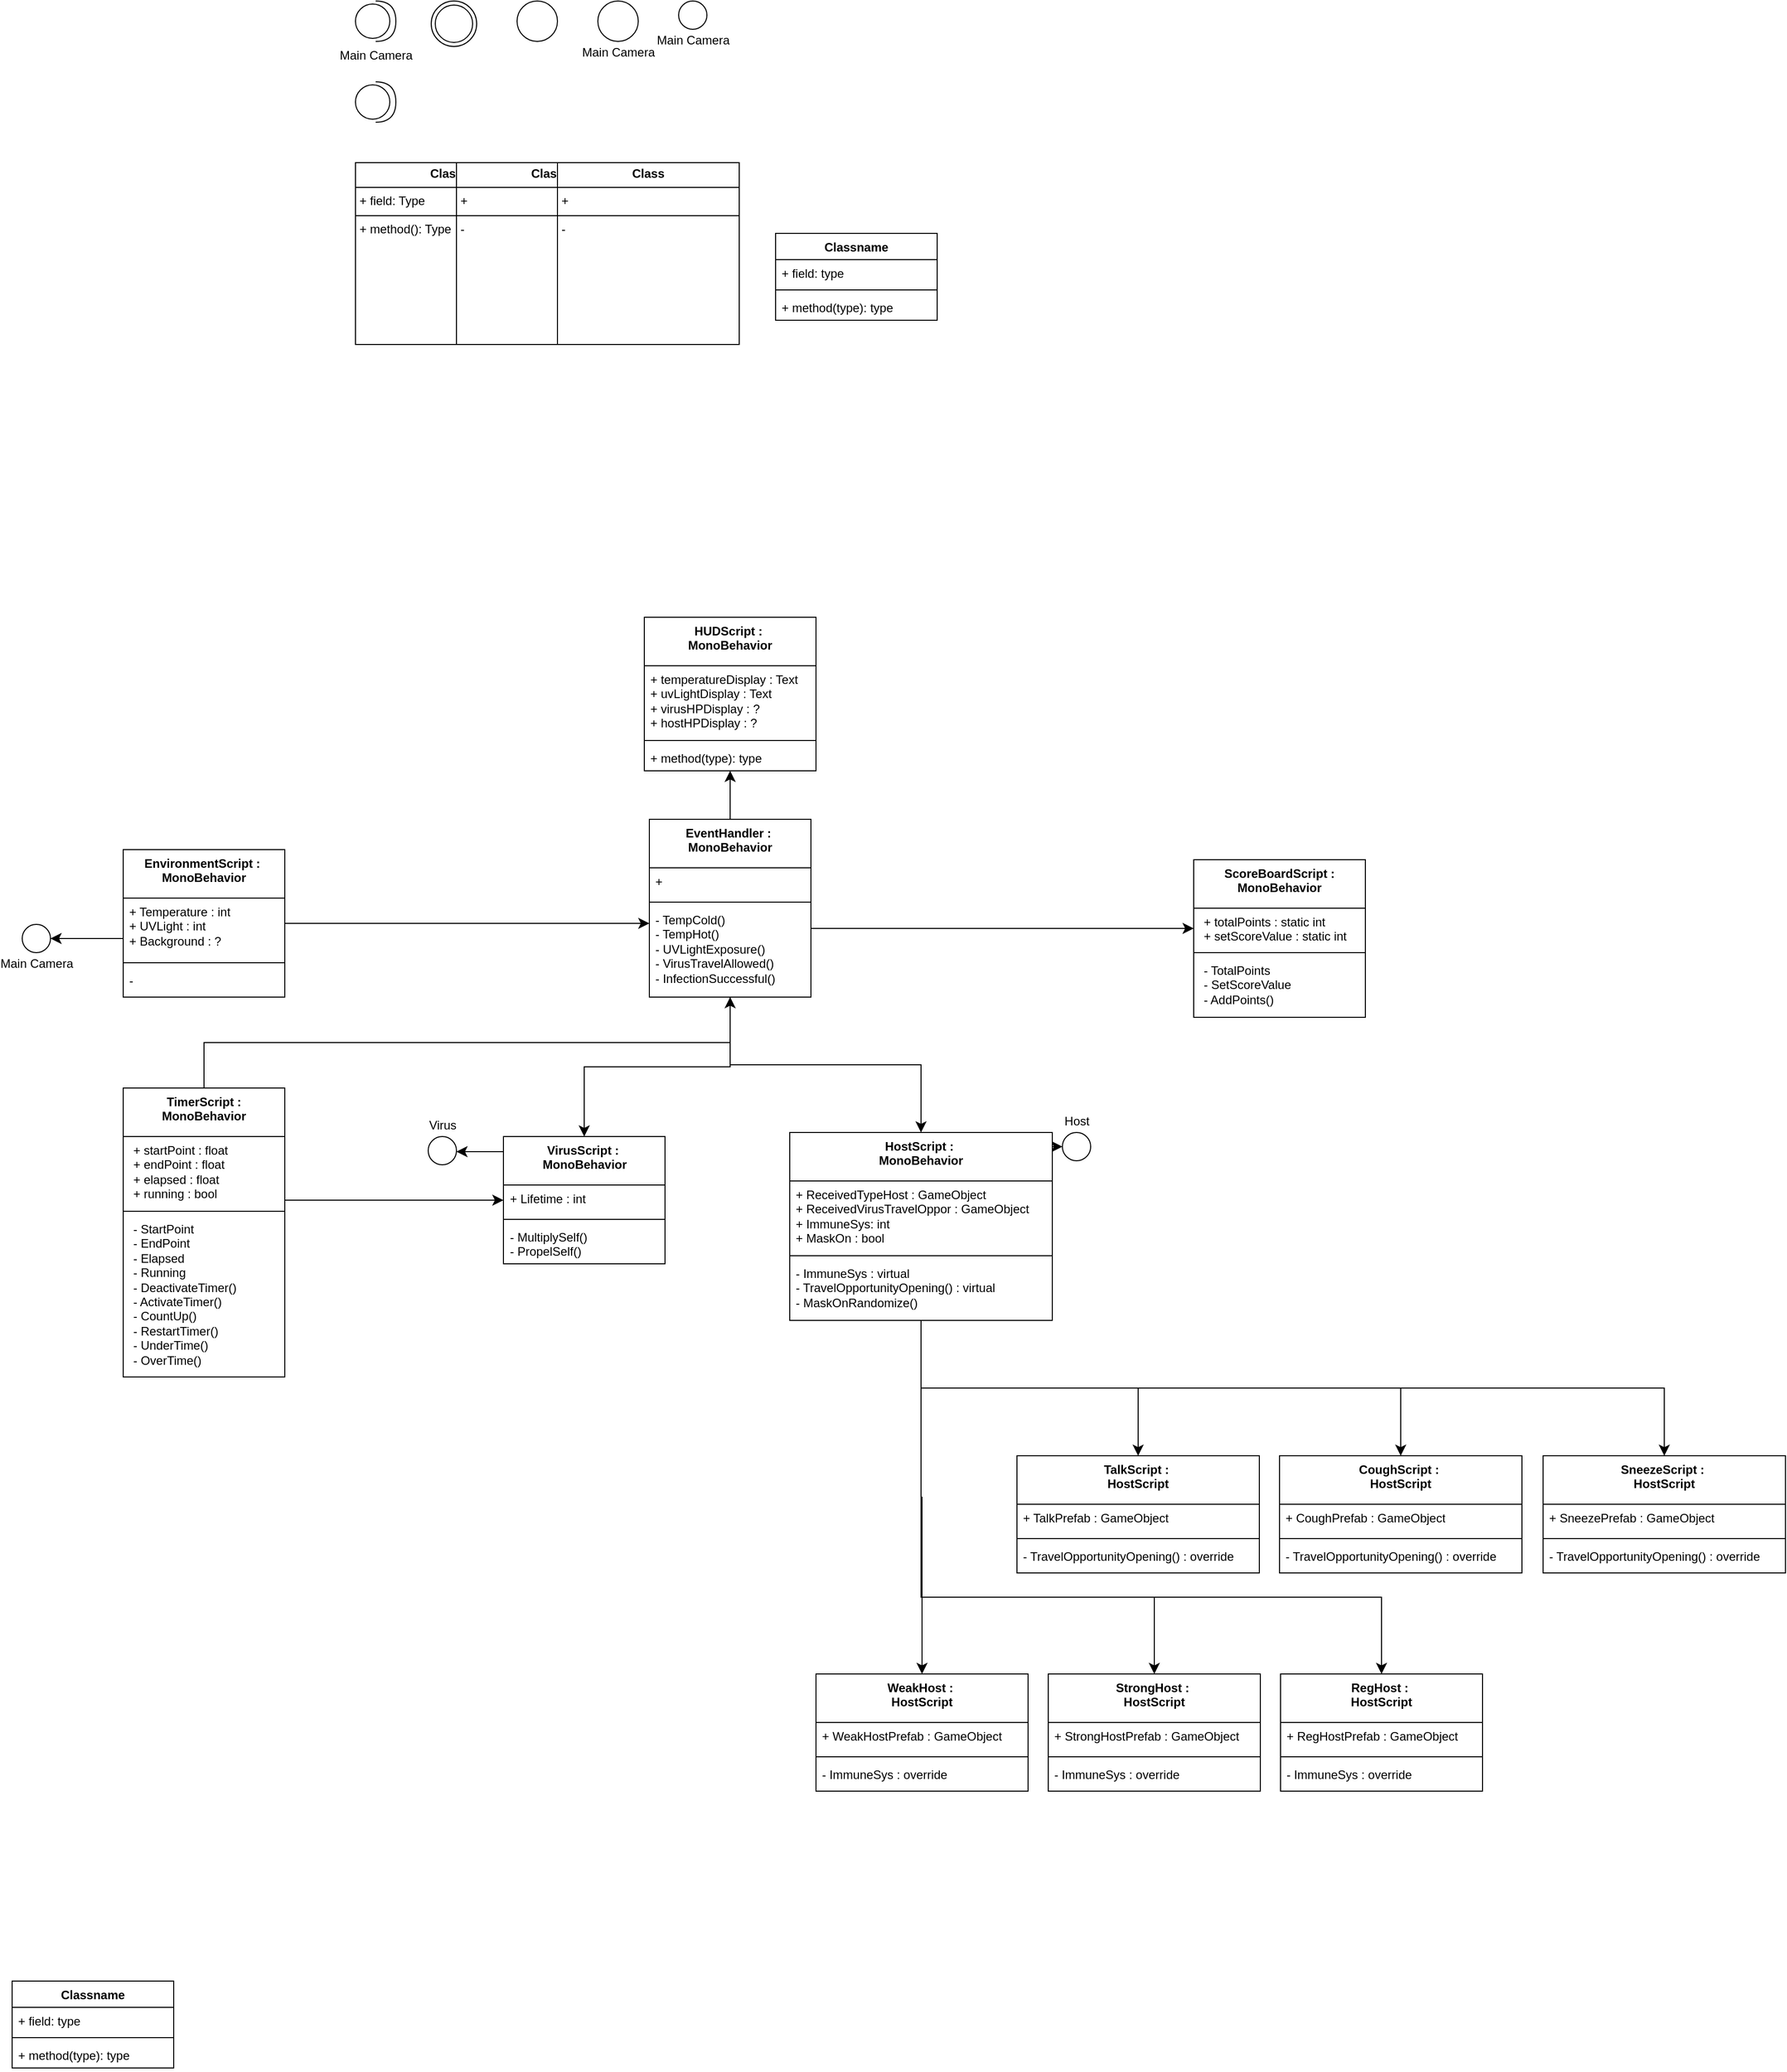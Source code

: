 <mxfile version="24.2.2" type="github" pages="3">
  <diagram id="C5RBs43oDa-KdzZeNtuy" name="Page-1">
    <mxGraphModel dx="2465" dy="1598" grid="1" gridSize="10" guides="1" tooltips="1" connect="1" arrows="1" fold="1" page="1" pageScale="1" pageWidth="827" pageHeight="1169" math="0" shadow="0">
      <root>
        <mxCell id="WIyWlLk6GJQsqaUBKTNV-0" />
        <mxCell id="WIyWlLk6GJQsqaUBKTNV-1" parent="WIyWlLk6GJQsqaUBKTNV-0" />
        <mxCell id="gBYc_ZwUb0cdaA5SDk0R-0" value="&lt;p style=&quot;margin:0px;margin-top:4px;text-align:center;&quot;&gt;&lt;b&gt;Class&lt;/b&gt;&lt;/p&gt;&lt;hr size=&quot;1&quot; style=&quot;border-style:solid;&quot;/&gt;&lt;p style=&quot;margin:0px;margin-left:4px;&quot;&gt;+ field: Type&lt;/p&gt;&lt;hr size=&quot;1&quot; style=&quot;border-style:solid;&quot;/&gt;&lt;p style=&quot;margin:0px;margin-left:4px;&quot;&gt;+ method(): Type&lt;/p&gt;" style="verticalAlign=top;align=left;overflow=fill;html=1;whiteSpace=wrap;" parent="WIyWlLk6GJQsqaUBKTNV-1" vertex="1">
          <mxGeometry x="40" y="200" width="180" height="180" as="geometry" />
        </mxCell>
        <mxCell id="gBYc_ZwUb0cdaA5SDk0R-1" value="" style="shape=providedRequiredInterface;html=1;verticalLabelPosition=bottom;sketch=0;" parent="WIyWlLk6GJQsqaUBKTNV-1" vertex="1">
          <mxGeometry x="40" y="120" width="40" height="40" as="geometry" />
        </mxCell>
        <mxCell id="gBYc_ZwUb0cdaA5SDk0R-2" value="Main Camera" style="shape=providedRequiredInterface;html=1;verticalLabelPosition=bottom;sketch=0;verticalAlign=top;" parent="WIyWlLk6GJQsqaUBKTNV-1" vertex="1">
          <mxGeometry x="40" y="40" width="40" height="40" as="geometry" />
        </mxCell>
        <mxCell id="gBYc_ZwUb0cdaA5SDk0R-3" value="&lt;p style=&quot;margin:0px;margin-top:4px;text-align:center;&quot;&gt;&lt;b&gt;Class&lt;/b&gt;&lt;/p&gt;&lt;hr size=&quot;1&quot; style=&quot;border-style:solid;&quot;&gt;&lt;p style=&quot;margin:0px;margin-left:4px;&quot;&gt;+&amp;nbsp;&lt;/p&gt;&lt;hr size=&quot;1&quot; style=&quot;border-style:solid;&quot;&gt;&lt;p style=&quot;margin:0px;margin-left:4px;&quot;&gt;-&amp;nbsp;&lt;/p&gt;" style="verticalAlign=top;align=left;overflow=fill;html=1;whiteSpace=wrap;" parent="WIyWlLk6GJQsqaUBKTNV-1" vertex="1">
          <mxGeometry x="140" y="200" width="180" height="180" as="geometry" />
        </mxCell>
        <mxCell id="gBYc_ZwUb0cdaA5SDk0R-4" value="&lt;p style=&quot;margin:0px;margin-top:4px;text-align:center;&quot;&gt;&lt;b&gt;Class&lt;/b&gt;&lt;/p&gt;&lt;hr size=&quot;1&quot; style=&quot;border-style:solid;&quot;&gt;&lt;p style=&quot;margin:0px;margin-left:4px;&quot;&gt;+&amp;nbsp;&lt;/p&gt;&lt;hr size=&quot;1&quot; style=&quot;border-style:solid;&quot;&gt;&lt;p style=&quot;margin:0px;margin-left:4px;&quot;&gt;-&amp;nbsp;&lt;/p&gt;" style="verticalAlign=top;align=left;overflow=fill;html=1;whiteSpace=wrap;collapsible=1;" parent="WIyWlLk6GJQsqaUBKTNV-1" vertex="1">
          <mxGeometry x="240" y="200" width="180" height="180" as="geometry">
            <mxRectangle x="720" y="360" width="70" height="90" as="alternateBounds" />
          </mxGeometry>
        </mxCell>
        <mxCell id="gBYc_ZwUb0cdaA5SDk0R-5" value="" style="ellipse;html=1;shape=endState;align=left;verticalAlign=top;fontFamily=Helvetica;fontSize=12;strokeColor=default;fillColor=none;" parent="WIyWlLk6GJQsqaUBKTNV-1" vertex="1">
          <mxGeometry x="115" y="40" width="45" height="45" as="geometry" />
        </mxCell>
        <mxCell id="gBYc_ZwUb0cdaA5SDk0R-6" value="" style="ellipse;whiteSpace=wrap;html=1;aspect=fixed;strokeColor=default;align=left;verticalAlign=top;fontFamily=Helvetica;fontSize=12;fontColor=default;fillColor=default;" parent="WIyWlLk6GJQsqaUBKTNV-1" vertex="1">
          <mxGeometry x="200" y="40" width="40" height="40" as="geometry" />
        </mxCell>
        <mxCell id="gBYc_ZwUb0cdaA5SDk0R-7" value="Main Camera" style="ellipse;strokeColor=default;align=center;verticalAlign=bottom;fontFamily=Helvetica;fontSize=12;fontColor=default;fillColor=none;html=1;labelBorderColor=none;labelBackgroundColor=none;noLabel=0;collapsible=0;backgroundOutline=0;movableLabel=1;aspect=fixed;enumerate=0;" parent="WIyWlLk6GJQsqaUBKTNV-1" vertex="1">
          <mxGeometry x="280" y="40" width="40" height="40" as="geometry">
            <mxPoint y="20" as="offset" />
          </mxGeometry>
        </mxCell>
        <mxCell id="gBYc_ZwUb0cdaA5SDk0R-8" value="Main Camera" style="ellipse;strokeColor=default;align=center;verticalAlign=bottom;fontFamily=Helvetica;fontSize=12;fontColor=default;fillColor=none;html=1;labelBorderColor=none;labelBackgroundColor=none;noLabel=0;collapsible=0;backgroundOutline=0;movableLabel=1;aspect=fixed;enumerate=0;" parent="WIyWlLk6GJQsqaUBKTNV-1" vertex="1">
          <mxGeometry x="360" y="40" width="28" height="28" as="geometry">
            <mxPoint y="20" as="offset" />
          </mxGeometry>
        </mxCell>
        <mxCell id="gBYc_ZwUb0cdaA5SDk0R-9" value="Classname" style="swimlane;fontStyle=1;align=center;verticalAlign=top;childLayout=stackLayout;horizontal=1;startSize=26;horizontalStack=0;resizeParent=1;resizeParentMax=0;resizeLast=0;collapsible=1;marginBottom=0;whiteSpace=wrap;html=1;autosize=1;" parent="WIyWlLk6GJQsqaUBKTNV-1" vertex="1">
          <mxGeometry x="456" y="270" width="160" height="86" as="geometry">
            <mxRectangle x="456" y="270" width="100" height="30" as="alternateBounds" />
          </mxGeometry>
        </mxCell>
        <mxCell id="gBYc_ZwUb0cdaA5SDk0R-10" value="+ field: type" style="text;strokeColor=none;fillColor=none;align=left;verticalAlign=top;spacingLeft=4;spacingRight=4;overflow=hidden;rotatable=0;points=[[0,0.5],[1,0.5]];portConstraint=eastwest;whiteSpace=wrap;html=1;autosize=1;" parent="gBYc_ZwUb0cdaA5SDk0R-9" vertex="1">
          <mxGeometry y="26" width="160" height="26" as="geometry" />
        </mxCell>
        <mxCell id="gBYc_ZwUb0cdaA5SDk0R-11" value="" style="line;strokeWidth=1;fillColor=none;align=left;verticalAlign=middle;spacingTop=-1;spacingLeft=3;spacingRight=3;rotatable=0;labelPosition=right;points=[];portConstraint=eastwest;strokeColor=inherit;" parent="gBYc_ZwUb0cdaA5SDk0R-9" vertex="1">
          <mxGeometry y="52" width="160" height="8" as="geometry" />
        </mxCell>
        <mxCell id="gBYc_ZwUb0cdaA5SDk0R-12" value="+ method(type): type" style="text;strokeColor=none;fillColor=none;align=left;verticalAlign=top;spacingLeft=4;spacingRight=4;overflow=hidden;rotatable=0;points=[[0,0.5],[1,0.5]];portConstraint=eastwest;whiteSpace=wrap;html=1;autosize=1;" parent="gBYc_ZwUb0cdaA5SDk0R-9" vertex="1">
          <mxGeometry y="60" width="160" height="26" as="geometry" />
        </mxCell>
        <mxCell id="x4h32ixRfRof8GP6M9dn-2" value="VirusScript :&amp;nbsp;&lt;br&gt;MonoBehavior" style="swimlane;fontStyle=1;align=center;verticalAlign=top;childLayout=stackLayout;horizontal=1;startSize=48;horizontalStack=0;resizeParent=1;resizeParentMax=0;resizeLast=0;collapsible=1;marginBottom=0;whiteSpace=wrap;html=1;autosize=1;" vertex="1" parent="WIyWlLk6GJQsqaUBKTNV-1">
          <mxGeometry x="186.5" y="1164" width="160" height="126" as="geometry">
            <mxRectangle x="186.5" y="1164" width="100" height="30" as="alternateBounds" />
          </mxGeometry>
        </mxCell>
        <mxCell id="x4h32ixRfRof8GP6M9dn-3" value="+ Lifetime : int" style="text;strokeColor=none;fillColor=none;align=left;verticalAlign=top;spacingLeft=4;spacingRight=4;overflow=hidden;rotatable=0;points=[[0,0.5],[1,0.5]];portConstraint=eastwest;whiteSpace=wrap;html=1;autosize=1;" vertex="1" parent="x4h32ixRfRof8GP6M9dn-2">
          <mxGeometry y="48" width="160" height="30" as="geometry" />
        </mxCell>
        <mxCell id="x4h32ixRfRof8GP6M9dn-4" value="" style="line;strokeWidth=1;fillColor=none;align=left;verticalAlign=middle;spacingTop=-1;spacingLeft=3;spacingRight=3;rotatable=0;labelPosition=right;points=[];portConstraint=eastwest;strokeColor=inherit;" vertex="1" parent="x4h32ixRfRof8GP6M9dn-2">
          <mxGeometry y="78" width="160" height="8" as="geometry" />
        </mxCell>
        <mxCell id="x4h32ixRfRof8GP6M9dn-5" value="- MultiplySelf()&lt;div&gt;- PropelSelf()&lt;/div&gt;" style="text;strokeColor=none;fillColor=none;align=left;verticalAlign=top;spacingLeft=4;spacingRight=4;overflow=hidden;rotatable=0;points=[[0,0.5],[1,0.5]];portConstraint=eastwest;whiteSpace=wrap;html=1;autosize=1;" vertex="1" parent="x4h32ixRfRof8GP6M9dn-2">
          <mxGeometry y="86" width="160" height="40" as="geometry" />
        </mxCell>
        <mxCell id="x4h32ixRfRof8GP6M9dn-100" style="edgeStyle=elbowEdgeStyle;rounded=0;orthogonalLoop=1;jettySize=auto;elbow=vertical;html=1;strokeColor=default;align=center;verticalAlign=middle;fontFamily=Helvetica;fontSize=12;fontColor=default;labelBackgroundColor=default;startSize=8;endArrow=none;endSize=8;startArrow=classic;startFill=1;endFill=0;" edge="1" parent="WIyWlLk6GJQsqaUBKTNV-1" source="x4h32ixRfRof8GP6M9dn-7" target="x4h32ixRfRof8GP6M9dn-18">
          <mxGeometry relative="1" as="geometry" />
        </mxCell>
        <mxCell id="x4h32ixRfRof8GP6M9dn-7" value="Host" style="ellipse;strokeColor=default;align=center;verticalAlign=bottom;fontFamily=Helvetica;fontSize=12;fontColor=default;fillColor=none;html=1;labelBorderColor=none;labelBackgroundColor=none;noLabel=0;collapsible=0;backgroundOutline=0;movableLabel=1;aspect=fixed;enumerate=0;labelPosition=center;verticalLabelPosition=top;" vertex="1" parent="WIyWlLk6GJQsqaUBKTNV-1">
          <mxGeometry x="740" y="1160" width="28" height="28" as="geometry">
            <mxPoint y="-2" as="offset" />
          </mxGeometry>
        </mxCell>
        <mxCell id="x4h32ixRfRof8GP6M9dn-67" style="edgeStyle=elbowEdgeStyle;rounded=0;orthogonalLoop=1;jettySize=auto;elbow=vertical;html=1;strokeColor=default;align=center;verticalAlign=middle;fontFamily=Helvetica;fontSize=12;fontColor=default;labelBackgroundColor=default;startSize=8;endArrow=classic;endSize=8;" edge="1" parent="WIyWlLk6GJQsqaUBKTNV-1" source="x4h32ixRfRof8GP6M9dn-10" target="x4h32ixRfRof8GP6M9dn-22">
          <mxGeometry relative="1" as="geometry" />
        </mxCell>
        <mxCell id="x4h32ixRfRof8GP6M9dn-70" style="edgeStyle=elbowEdgeStyle;rounded=0;orthogonalLoop=1;jettySize=auto;elbow=vertical;html=1;strokeColor=default;align=center;verticalAlign=middle;fontFamily=Helvetica;fontSize=12;fontColor=default;labelBackgroundColor=default;startSize=8;endArrow=classic;endSize=8;orthogonal=1;" edge="1" parent="WIyWlLk6GJQsqaUBKTNV-1" source="x4h32ixRfRof8GP6M9dn-10" target="x4h32ixRfRof8GP6M9dn-56">
          <mxGeometry relative="1" as="geometry" />
        </mxCell>
        <mxCell id="x4h32ixRfRof8GP6M9dn-10" value="EnvironmentScript :&amp;nbsp;&lt;br&gt;MonoBehavior" style="swimlane;fontStyle=1;align=center;verticalAlign=top;childLayout=stackLayout;horizontal=1;startSize=48;horizontalStack=0;resizeParent=1;resizeParentMax=0;resizeLast=0;collapsible=1;marginBottom=0;whiteSpace=wrap;html=1;autosize=1;" vertex="1" parent="WIyWlLk6GJQsqaUBKTNV-1">
          <mxGeometry x="-190" y="880" width="160" height="146" as="geometry">
            <mxRectangle x="456" y="270" width="100" height="30" as="alternateBounds" />
          </mxGeometry>
        </mxCell>
        <mxCell id="x4h32ixRfRof8GP6M9dn-11" value="+ Temperature : int&lt;div&gt;+ UVLight : int&lt;/div&gt;&lt;div&gt;+ Background : ?&lt;/div&gt;" style="text;strokeColor=none;fillColor=none;align=left;verticalAlign=top;spacingLeft=4;spacingRight=4;overflow=hidden;rotatable=0;points=[[0,0.5],[1,0.5]];portConstraint=eastwest;whiteSpace=wrap;html=1;autosize=1;" vertex="1" parent="x4h32ixRfRof8GP6M9dn-10">
          <mxGeometry y="48" width="160" height="60" as="geometry" />
        </mxCell>
        <mxCell id="x4h32ixRfRof8GP6M9dn-12" value="" style="line;strokeWidth=1;fillColor=none;align=left;verticalAlign=middle;spacingTop=-1;spacingLeft=3;spacingRight=3;rotatable=0;labelPosition=right;points=[];portConstraint=eastwest;strokeColor=inherit;" vertex="1" parent="x4h32ixRfRof8GP6M9dn-10">
          <mxGeometry y="108" width="160" height="8" as="geometry" />
        </mxCell>
        <mxCell id="x4h32ixRfRof8GP6M9dn-73" value="-&amp;nbsp;" style="text;strokeColor=none;fillColor=none;align=left;verticalAlign=top;spacingLeft=4;spacingRight=4;overflow=hidden;rotatable=0;points=[[0,0.5],[1,0.5]];portConstraint=eastwest;whiteSpace=wrap;html=1;autosize=1;" vertex="1" parent="x4h32ixRfRof8GP6M9dn-10">
          <mxGeometry y="116" width="160" height="30" as="geometry" />
        </mxCell>
        <mxCell id="x4h32ixRfRof8GP6M9dn-87" style="edgeStyle=elbowEdgeStyle;rounded=0;orthogonalLoop=1;jettySize=auto;elbow=vertical;html=1;entryX=0.5;entryY=0;entryDx=0;entryDy=0;strokeColor=default;align=center;verticalAlign=middle;fontFamily=Helvetica;fontSize=12;fontColor=default;labelBackgroundColor=default;startSize=8;endArrow=classic;endSize=8;" edge="1" parent="WIyWlLk6GJQsqaUBKTNV-1" source="x4h32ixRfRof8GP6M9dn-18" target="x4h32ixRfRof8GP6M9dn-43">
          <mxGeometry relative="1" as="geometry" />
        </mxCell>
        <mxCell id="x4h32ixRfRof8GP6M9dn-88" style="edgeStyle=elbowEdgeStyle;rounded=0;orthogonalLoop=1;jettySize=auto;elbow=vertical;html=1;strokeColor=default;align=center;verticalAlign=middle;fontFamily=Helvetica;fontSize=12;fontColor=default;labelBackgroundColor=default;startSize=8;endArrow=classic;endSize=8;" edge="1" parent="WIyWlLk6GJQsqaUBKTNV-1" source="x4h32ixRfRof8GP6M9dn-18" target="x4h32ixRfRof8GP6M9dn-39">
          <mxGeometry relative="1" as="geometry">
            <Array as="points">
              <mxPoint x="600" y="1620" />
            </Array>
          </mxGeometry>
        </mxCell>
        <mxCell id="x4h32ixRfRof8GP6M9dn-89" style="edgeStyle=elbowEdgeStyle;rounded=0;orthogonalLoop=1;jettySize=auto;elbow=vertical;html=1;strokeColor=default;align=center;verticalAlign=middle;fontFamily=Helvetica;fontSize=12;fontColor=default;labelBackgroundColor=default;startSize=8;endArrow=classic;endSize=8;" edge="1" parent="WIyWlLk6GJQsqaUBKTNV-1" source="x4h32ixRfRof8GP6M9dn-18" target="x4h32ixRfRof8GP6M9dn-35">
          <mxGeometry relative="1" as="geometry">
            <Array as="points">
              <mxPoint x="820" y="1620" />
            </Array>
          </mxGeometry>
        </mxCell>
        <mxCell id="x4h32ixRfRof8GP6M9dn-113" style="edgeStyle=elbowEdgeStyle;rounded=0;orthogonalLoop=1;jettySize=auto;elbow=vertical;html=1;entryX=0.5;entryY=0;entryDx=0;entryDy=0;strokeColor=default;align=center;verticalAlign=middle;fontFamily=Helvetica;fontSize=12;fontColor=default;labelBackgroundColor=default;startSize=8;endArrow=classic;endSize=8;" edge="1" parent="WIyWlLk6GJQsqaUBKTNV-1" source="x4h32ixRfRof8GP6M9dn-18" target="x4h32ixRfRof8GP6M9dn-109">
          <mxGeometry relative="1" as="geometry" />
        </mxCell>
        <mxCell id="x4h32ixRfRof8GP6M9dn-114" style="edgeStyle=elbowEdgeStyle;rounded=0;orthogonalLoop=1;jettySize=auto;elbow=vertical;html=1;strokeColor=default;align=center;verticalAlign=middle;fontFamily=Helvetica;fontSize=12;fontColor=default;labelBackgroundColor=default;startSize=8;endArrow=classic;endSize=8;" edge="1" parent="WIyWlLk6GJQsqaUBKTNV-1" source="x4h32ixRfRof8GP6M9dn-18" target="x4h32ixRfRof8GP6M9dn-105">
          <mxGeometry relative="1" as="geometry" />
        </mxCell>
        <mxCell id="x4h32ixRfRof8GP6M9dn-115" style="edgeStyle=elbowEdgeStyle;rounded=0;orthogonalLoop=1;jettySize=auto;elbow=vertical;html=1;strokeColor=default;align=center;verticalAlign=middle;fontFamily=Helvetica;fontSize=12;fontColor=default;labelBackgroundColor=default;startSize=8;endArrow=classic;endSize=8;" edge="1" parent="WIyWlLk6GJQsqaUBKTNV-1" source="x4h32ixRfRof8GP6M9dn-18" target="x4h32ixRfRof8GP6M9dn-101">
          <mxGeometry relative="1" as="geometry" />
        </mxCell>
        <mxCell id="x4h32ixRfRof8GP6M9dn-18" value="HostScript :&amp;nbsp;&lt;br&gt;MonoBehavior" style="swimlane;fontStyle=1;align=center;verticalAlign=top;childLayout=stackLayout;horizontal=1;startSize=48;horizontalStack=0;resizeParent=1;resizeParentMax=0;resizeLast=0;collapsible=1;marginBottom=0;whiteSpace=wrap;html=1;autosize=1;" vertex="1" parent="WIyWlLk6GJQsqaUBKTNV-1">
          <mxGeometry x="470" y="1160" width="260" height="186" as="geometry">
            <mxRectangle x="456" y="270" width="100" height="30" as="alternateBounds" />
          </mxGeometry>
        </mxCell>
        <mxCell id="x4h32ixRfRof8GP6M9dn-19" value="&lt;div&gt;+ ReceivedTypeHost : GameObject&lt;/div&gt;&lt;div&gt;+ ReceivedVirusTravelOppor : GameObject&lt;/div&gt;+ ImmuneSys: int&lt;div&gt;+ MaskOn : bool&lt;/div&gt;" style="text;strokeColor=none;fillColor=none;align=left;verticalAlign=top;spacingLeft=4;spacingRight=4;overflow=hidden;rotatable=0;points=[[0,0.5],[1,0.5]];portConstraint=eastwest;whiteSpace=wrap;html=1;autosize=1;" vertex="1" parent="x4h32ixRfRof8GP6M9dn-18">
          <mxGeometry y="48" width="260" height="70" as="geometry" />
        </mxCell>
        <mxCell id="x4h32ixRfRof8GP6M9dn-20" value="" style="line;strokeWidth=1;fillColor=none;align=left;verticalAlign=middle;spacingTop=-1;spacingLeft=3;spacingRight=3;rotatable=0;labelPosition=right;points=[];portConstraint=eastwest;strokeColor=inherit;" vertex="1" parent="x4h32ixRfRof8GP6M9dn-18">
          <mxGeometry y="118" width="260" height="8" as="geometry" />
        </mxCell>
        <mxCell id="x4h32ixRfRof8GP6M9dn-21" value="- ImmuneSys : virtual&lt;div&gt;- TravelOpportunityOpening() : virtual&lt;/div&gt;&lt;div&gt;- MaskOnRandomize()&lt;/div&gt;" style="text;strokeColor=none;fillColor=none;align=left;verticalAlign=top;spacingLeft=4;spacingRight=4;overflow=hidden;rotatable=0;points=[[0,0.5],[1,0.5]];portConstraint=eastwest;whiteSpace=wrap;html=1;autosize=1;" vertex="1" parent="x4h32ixRfRof8GP6M9dn-18">
          <mxGeometry y="126" width="260" height="60" as="geometry" />
        </mxCell>
        <mxCell id="x4h32ixRfRof8GP6M9dn-68" style="edgeStyle=elbowEdgeStyle;rounded=0;orthogonalLoop=1;jettySize=auto;elbow=vertical;html=1;strokeColor=default;align=center;verticalAlign=middle;fontFamily=Helvetica;fontSize=12;fontColor=default;labelBackgroundColor=default;startSize=8;endArrow=classic;endSize=8;" edge="1" parent="WIyWlLk6GJQsqaUBKTNV-1" source="x4h32ixRfRof8GP6M9dn-22" target="x4h32ixRfRof8GP6M9dn-26">
          <mxGeometry relative="1" as="geometry" />
        </mxCell>
        <mxCell id="x4h32ixRfRof8GP6M9dn-84" style="edgeStyle=elbowEdgeStyle;rounded=0;orthogonalLoop=1;jettySize=auto;elbow=vertical;html=1;strokeColor=default;align=center;verticalAlign=middle;fontFamily=Helvetica;fontSize=12;fontColor=default;labelBackgroundColor=default;startSize=8;endArrow=classic;endSize=8;" edge="1" parent="WIyWlLk6GJQsqaUBKTNV-1" source="x4h32ixRfRof8GP6M9dn-22" target="x4h32ixRfRof8GP6M9dn-51">
          <mxGeometry relative="1" as="geometry" />
        </mxCell>
        <mxCell id="x4h32ixRfRof8GP6M9dn-92" style="edgeStyle=elbowEdgeStyle;rounded=0;orthogonalLoop=1;jettySize=auto;elbow=vertical;html=1;strokeColor=default;align=center;verticalAlign=middle;fontFamily=Helvetica;fontSize=12;fontColor=default;labelBackgroundColor=default;startSize=8;endArrow=classic;endSize=8;" edge="1" parent="WIyWlLk6GJQsqaUBKTNV-1" source="x4h32ixRfRof8GP6M9dn-22" target="x4h32ixRfRof8GP6M9dn-18">
          <mxGeometry relative="1" as="geometry" />
        </mxCell>
        <mxCell id="x4h32ixRfRof8GP6M9dn-93" style="edgeStyle=elbowEdgeStyle;rounded=0;orthogonalLoop=1;jettySize=auto;elbow=vertical;html=1;entryX=0.5;entryY=0;entryDx=0;entryDy=0;strokeColor=default;align=center;verticalAlign=middle;fontFamily=Helvetica;fontSize=12;fontColor=default;labelBackgroundColor=default;startSize=8;endArrow=classic;endSize=8;" edge="1" parent="WIyWlLk6GJQsqaUBKTNV-1" source="x4h32ixRfRof8GP6M9dn-22" target="x4h32ixRfRof8GP6M9dn-2">
          <mxGeometry relative="1" as="geometry" />
        </mxCell>
        <mxCell id="x4h32ixRfRof8GP6M9dn-22" value="EventHandler :&amp;nbsp;&lt;br&gt;MonoBehavior" style="swimlane;fontStyle=1;align=center;verticalAlign=top;childLayout=stackLayout;horizontal=1;startSize=48;horizontalStack=0;resizeParent=1;resizeParentMax=0;resizeLast=0;collapsible=1;marginBottom=0;whiteSpace=wrap;html=1;autosize=1;" vertex="1" parent="WIyWlLk6GJQsqaUBKTNV-1">
          <mxGeometry x="331" y="850" width="160" height="176" as="geometry">
            <mxRectangle x="456" y="270" width="100" height="30" as="alternateBounds" />
          </mxGeometry>
        </mxCell>
        <mxCell id="x4h32ixRfRof8GP6M9dn-23" value="+&amp;nbsp;" style="text;strokeColor=none;fillColor=none;align=left;verticalAlign=top;spacingLeft=4;spacingRight=4;overflow=hidden;rotatable=0;points=[[0,0.5],[1,0.5]];portConstraint=eastwest;whiteSpace=wrap;html=1;autosize=1;" vertex="1" parent="x4h32ixRfRof8GP6M9dn-22">
          <mxGeometry y="48" width="160" height="30" as="geometry" />
        </mxCell>
        <mxCell id="x4h32ixRfRof8GP6M9dn-24" value="" style="line;strokeWidth=1;fillColor=none;align=left;verticalAlign=middle;spacingTop=-1;spacingLeft=3;spacingRight=3;rotatable=0;labelPosition=right;points=[];portConstraint=eastwest;strokeColor=inherit;" vertex="1" parent="x4h32ixRfRof8GP6M9dn-22">
          <mxGeometry y="78" width="160" height="8" as="geometry" />
        </mxCell>
        <mxCell id="x4h32ixRfRof8GP6M9dn-25" value="- TempCold()&lt;div&gt;- TempHot()&lt;/div&gt;&lt;div&gt;- UVLightExposure()&lt;/div&gt;&lt;div&gt;- VirusTravelAllowed()&lt;/div&gt;&lt;div&gt;- InfectionSuccessful()&lt;/div&gt;" style="text;strokeColor=none;fillColor=none;align=left;verticalAlign=top;spacingLeft=4;spacingRight=4;overflow=hidden;rotatable=0;points=[[0,0.5],[1,0.5]];portConstraint=eastwest;whiteSpace=wrap;html=1;autosize=1;" vertex="1" parent="x4h32ixRfRof8GP6M9dn-22">
          <mxGeometry y="86" width="160" height="90" as="geometry" />
        </mxCell>
        <mxCell id="x4h32ixRfRof8GP6M9dn-26" value="HUDScript :&amp;nbsp;&lt;br&gt;MonoBehavior" style="swimlane;fontStyle=1;align=center;verticalAlign=top;childLayout=stackLayout;horizontal=1;startSize=48;horizontalStack=0;resizeParent=1;resizeParentMax=0;resizeLast=0;collapsible=1;marginBottom=0;whiteSpace=wrap;html=1;autosize=1;" vertex="1" parent="WIyWlLk6GJQsqaUBKTNV-1">
          <mxGeometry x="326" y="650" width="170" height="152" as="geometry">
            <mxRectangle x="456" y="270" width="100" height="30" as="alternateBounds" />
          </mxGeometry>
        </mxCell>
        <mxCell id="x4h32ixRfRof8GP6M9dn-27" value="+ temperatureDisplay : Text&lt;div&gt;+ uvLightDisplay : Text&lt;/div&gt;&lt;div&gt;+ virusHPDisplay : ?&lt;/div&gt;&lt;div&gt;+ hostHPDisplay : ?&lt;/div&gt;" style="text;strokeColor=none;fillColor=none;align=left;verticalAlign=top;spacingLeft=4;spacingRight=4;overflow=hidden;rotatable=0;points=[[0,0.5],[1,0.5]];portConstraint=eastwest;whiteSpace=wrap;html=1;autosize=1;" vertex="1" parent="x4h32ixRfRof8GP6M9dn-26">
          <mxGeometry y="48" width="170" height="70" as="geometry" />
        </mxCell>
        <mxCell id="x4h32ixRfRof8GP6M9dn-28" value="" style="line;strokeWidth=1;fillColor=none;align=left;verticalAlign=middle;spacingTop=-1;spacingLeft=3;spacingRight=3;rotatable=0;labelPosition=right;points=[];portConstraint=eastwest;strokeColor=inherit;" vertex="1" parent="x4h32ixRfRof8GP6M9dn-26">
          <mxGeometry y="118" width="170" height="8" as="geometry" />
        </mxCell>
        <mxCell id="x4h32ixRfRof8GP6M9dn-29" value="+ method(type): type" style="text;strokeColor=none;fillColor=none;align=left;verticalAlign=top;spacingLeft=4;spacingRight=4;overflow=hidden;rotatable=0;points=[[0,0.5],[1,0.5]];portConstraint=eastwest;whiteSpace=wrap;html=1;autosize=1;" vertex="1" parent="x4h32ixRfRof8GP6M9dn-26">
          <mxGeometry y="126" width="170" height="26" as="geometry" />
        </mxCell>
        <mxCell id="x4h32ixRfRof8GP6M9dn-63" style="edgeStyle=elbowEdgeStyle;rounded=0;orthogonalLoop=1;jettySize=auto;elbow=vertical;html=1;entryX=0;entryY=0.5;entryDx=0;entryDy=0;strokeColor=default;align=center;verticalAlign=middle;fontFamily=Helvetica;fontSize=12;fontColor=default;labelBackgroundColor=default;startSize=8;endArrow=classic;endSize=8;" edge="1" parent="WIyWlLk6GJQsqaUBKTNV-1" source="x4h32ixRfRof8GP6M9dn-30" target="x4h32ixRfRof8GP6M9dn-3">
          <mxGeometry relative="1" as="geometry" />
        </mxCell>
        <mxCell id="x4h32ixRfRof8GP6M9dn-90" style="edgeStyle=elbowEdgeStyle;rounded=0;orthogonalLoop=1;jettySize=auto;elbow=vertical;html=1;strokeColor=default;align=center;verticalAlign=middle;fontFamily=Helvetica;fontSize=12;fontColor=default;labelBackgroundColor=default;startSize=8;endArrow=classic;endSize=8;" edge="1" parent="WIyWlLk6GJQsqaUBKTNV-1" source="x4h32ixRfRof8GP6M9dn-30" target="x4h32ixRfRof8GP6M9dn-25">
          <mxGeometry relative="1" as="geometry" />
        </mxCell>
        <mxCell id="x4h32ixRfRof8GP6M9dn-30" value="&lt;b&gt;TimerScript :&lt;br&gt;MonoBehavior&lt;/b&gt;" style="swimlane;fontStyle=1;align=center;verticalAlign=top;childLayout=stackLayout;horizontal=1;startSize=48;horizontalStack=0;resizeParent=1;resizeParentMax=0;resizeLast=0;collapsible=1;marginBottom=0;whiteSpace=wrap;html=1;autosize=1;" vertex="1" parent="WIyWlLk6GJQsqaUBKTNV-1">
          <mxGeometry x="-190" y="1116" width="160" height="286" as="geometry">
            <mxRectangle x="-720" y="1180" width="120" height="48" as="alternateBounds" />
          </mxGeometry>
        </mxCell>
        <mxCell id="x4h32ixRfRof8GP6M9dn-31" value="&lt;p style=&quot;margin: 0px 0px 0px 4px;&quot;&gt;+ startPoint : float&lt;/p&gt;&lt;p style=&quot;margin: 0px 0px 0px 4px;&quot;&gt;+ endPoint : float&lt;/p&gt;&lt;p style=&quot;margin: 0px 0px 0px 4px;&quot;&gt;+ elapsed : float&lt;/p&gt;&lt;p style=&quot;margin: 0px 0px 0px 4px;&quot;&gt;+ running : bool&lt;/p&gt;" style="text;strokeColor=none;fillColor=none;align=left;verticalAlign=top;spacingLeft=4;spacingRight=4;overflow=hidden;rotatable=0;points=[[0,0.5],[1,0.5]];portConstraint=eastwest;whiteSpace=wrap;html=1;autosize=1;" vertex="1" parent="x4h32ixRfRof8GP6M9dn-30">
          <mxGeometry y="48" width="160" height="70" as="geometry" />
        </mxCell>
        <mxCell id="x4h32ixRfRof8GP6M9dn-32" value="" style="line;strokeWidth=1;fillColor=none;align=left;verticalAlign=middle;spacingTop=-1;spacingLeft=3;spacingRight=3;rotatable=0;labelPosition=right;points=[];portConstraint=eastwest;strokeColor=inherit;" vertex="1" parent="x4h32ixRfRof8GP6M9dn-30">
          <mxGeometry y="118" width="160" height="8" as="geometry" />
        </mxCell>
        <mxCell id="x4h32ixRfRof8GP6M9dn-33" value="&lt;p style=&quot;margin: 0px 0px 0px 4px;&quot;&gt;- StartPoint&lt;/p&gt;&lt;p style=&quot;margin: 0px 0px 0px 4px;&quot;&gt;- EndPoint&lt;/p&gt;&lt;p style=&quot;margin: 0px 0px 0px 4px;&quot;&gt;- Elapsed&lt;/p&gt;&lt;p style=&quot;margin: 0px 0px 0px 4px;&quot;&gt;- Running&lt;/p&gt;&lt;p style=&quot;margin: 0px 0px 0px 4px;&quot;&gt;- DeactivateTimer()&lt;/p&gt;&lt;p style=&quot;margin: 0px 0px 0px 4px;&quot;&gt;- ActivateTimer()&lt;/p&gt;&lt;p style=&quot;margin: 0px 0px 0px 4px;&quot;&gt;- CountUp()&lt;/p&gt;&lt;p style=&quot;margin: 0px 0px 0px 4px;&quot;&gt;- RestartTimer()&lt;/p&gt;&lt;p style=&quot;margin: 0px 0px 0px 4px;&quot;&gt;- UnderTime()&lt;/p&gt;&lt;p style=&quot;margin: 0px 0px 0px 4px;&quot;&gt;- OverTime()&lt;/p&gt;" style="text;strokeColor=none;fillColor=none;align=left;verticalAlign=top;spacingLeft=4;spacingRight=4;overflow=hidden;rotatable=0;points=[[0,0.5],[1,0.5]];portConstraint=eastwest;whiteSpace=wrap;html=1;autosize=1;" vertex="1" parent="x4h32ixRfRof8GP6M9dn-30">
          <mxGeometry y="126" width="160" height="160" as="geometry" />
        </mxCell>
        <mxCell id="x4h32ixRfRof8GP6M9dn-35" value="RegHost :&amp;nbsp;&lt;br&gt;HostScript" style="swimlane;fontStyle=1;align=center;verticalAlign=top;childLayout=stackLayout;horizontal=1;startSize=48;horizontalStack=0;resizeParent=1;resizeParentMax=0;resizeLast=0;collapsible=1;marginBottom=0;whiteSpace=wrap;html=1;autosize=1;" vertex="1" parent="WIyWlLk6GJQsqaUBKTNV-1">
          <mxGeometry x="956" y="1696" width="200" height="116" as="geometry">
            <mxRectangle x="456" y="270" width="100" height="30" as="alternateBounds" />
          </mxGeometry>
        </mxCell>
        <mxCell id="x4h32ixRfRof8GP6M9dn-36" value="+ RegHostPrefab : GameObject" style="text;strokeColor=none;fillColor=none;align=left;verticalAlign=top;spacingLeft=4;spacingRight=4;overflow=hidden;rotatable=0;points=[[0,0.5],[1,0.5]];portConstraint=eastwest;whiteSpace=wrap;html=1;autosize=1;" vertex="1" parent="x4h32ixRfRof8GP6M9dn-35">
          <mxGeometry y="48" width="200" height="30" as="geometry" />
        </mxCell>
        <mxCell id="x4h32ixRfRof8GP6M9dn-37" value="" style="line;strokeWidth=1;fillColor=none;align=left;verticalAlign=middle;spacingTop=-1;spacingLeft=3;spacingRight=3;rotatable=0;labelPosition=right;points=[];portConstraint=eastwest;strokeColor=inherit;" vertex="1" parent="x4h32ixRfRof8GP6M9dn-35">
          <mxGeometry y="78" width="200" height="8" as="geometry" />
        </mxCell>
        <mxCell id="x4h32ixRfRof8GP6M9dn-38" value="- ImmuneSys : override" style="text;strokeColor=none;fillColor=none;align=left;verticalAlign=top;spacingLeft=4;spacingRight=4;overflow=hidden;rotatable=0;points=[[0,0.5],[1,0.5]];portConstraint=eastwest;whiteSpace=wrap;html=1;autosize=1;" vertex="1" parent="x4h32ixRfRof8GP6M9dn-35">
          <mxGeometry y="86" width="200" height="30" as="geometry" />
        </mxCell>
        <mxCell id="x4h32ixRfRof8GP6M9dn-39" value="StrongHost :&amp;nbsp;&lt;br&gt;HostScript" style="swimlane;fontStyle=1;align=center;verticalAlign=top;childLayout=stackLayout;horizontal=1;startSize=48;horizontalStack=0;resizeParent=1;resizeParentMax=0;resizeLast=0;collapsible=1;marginBottom=0;whiteSpace=wrap;html=1;autosize=1;" vertex="1" parent="WIyWlLk6GJQsqaUBKTNV-1">
          <mxGeometry x="726" y="1696" width="210" height="116" as="geometry">
            <mxRectangle x="456" y="270" width="100" height="30" as="alternateBounds" />
          </mxGeometry>
        </mxCell>
        <mxCell id="x4h32ixRfRof8GP6M9dn-40" value="+ StrongHostPrefab : GameObject" style="text;strokeColor=none;fillColor=none;align=left;verticalAlign=top;spacingLeft=4;spacingRight=4;overflow=hidden;rotatable=0;points=[[0,0.5],[1,0.5]];portConstraint=eastwest;whiteSpace=wrap;html=1;autosize=1;" vertex="1" parent="x4h32ixRfRof8GP6M9dn-39">
          <mxGeometry y="48" width="210" height="30" as="geometry" />
        </mxCell>
        <mxCell id="x4h32ixRfRof8GP6M9dn-41" value="" style="line;strokeWidth=1;fillColor=none;align=left;verticalAlign=middle;spacingTop=-1;spacingLeft=3;spacingRight=3;rotatable=0;labelPosition=right;points=[];portConstraint=eastwest;strokeColor=inherit;" vertex="1" parent="x4h32ixRfRof8GP6M9dn-39">
          <mxGeometry y="78" width="210" height="8" as="geometry" />
        </mxCell>
        <mxCell id="x4h32ixRfRof8GP6M9dn-42" value="- ImmuneSys : override" style="text;strokeColor=none;fillColor=none;align=left;verticalAlign=top;spacingLeft=4;spacingRight=4;overflow=hidden;rotatable=0;points=[[0,0.5],[1,0.5]];portConstraint=eastwest;whiteSpace=wrap;html=1;autosize=1;" vertex="1" parent="x4h32ixRfRof8GP6M9dn-39">
          <mxGeometry y="86" width="210" height="30" as="geometry" />
        </mxCell>
        <mxCell id="x4h32ixRfRof8GP6M9dn-43" value="WeakHost :&amp;nbsp;&lt;br&gt;HostScript" style="swimlane;fontStyle=1;align=center;verticalAlign=top;childLayout=stackLayout;horizontal=1;startSize=48;horizontalStack=0;resizeParent=1;resizeParentMax=0;resizeLast=0;collapsible=1;marginBottom=0;whiteSpace=wrap;html=1;autosize=1;" vertex="1" parent="WIyWlLk6GJQsqaUBKTNV-1">
          <mxGeometry x="496" y="1696" width="210" height="116" as="geometry">
            <mxRectangle x="456" y="270" width="100" height="30" as="alternateBounds" />
          </mxGeometry>
        </mxCell>
        <mxCell id="x4h32ixRfRof8GP6M9dn-44" value="+ WeakHostPrefab : GameObject" style="text;strokeColor=none;fillColor=none;align=left;verticalAlign=top;spacingLeft=4;spacingRight=4;overflow=hidden;rotatable=0;points=[[0,0.5],[1,0.5]];portConstraint=eastwest;whiteSpace=wrap;html=1;autosize=1;" vertex="1" parent="x4h32ixRfRof8GP6M9dn-43">
          <mxGeometry y="48" width="210" height="30" as="geometry" />
        </mxCell>
        <mxCell id="x4h32ixRfRof8GP6M9dn-45" value="" style="line;strokeWidth=1;fillColor=none;align=left;verticalAlign=middle;spacingTop=-1;spacingLeft=3;spacingRight=3;rotatable=0;labelPosition=right;points=[];portConstraint=eastwest;strokeColor=inherit;" vertex="1" parent="x4h32ixRfRof8GP6M9dn-43">
          <mxGeometry y="78" width="210" height="8" as="geometry" />
        </mxCell>
        <mxCell id="x4h32ixRfRof8GP6M9dn-46" value="- ImmuneSys : override" style="text;strokeColor=none;fillColor=none;align=left;verticalAlign=top;spacingLeft=4;spacingRight=4;overflow=hidden;rotatable=0;points=[[0,0.5],[1,0.5]];portConstraint=eastwest;whiteSpace=wrap;html=1;autosize=1;" vertex="1" parent="x4h32ixRfRof8GP6M9dn-43">
          <mxGeometry y="86" width="210" height="30" as="geometry" />
        </mxCell>
        <mxCell id="x4h32ixRfRof8GP6M9dn-47" value="Classname" style="swimlane;fontStyle=1;align=center;verticalAlign=top;childLayout=stackLayout;horizontal=1;startSize=26;horizontalStack=0;resizeParent=1;resizeParentMax=0;resizeLast=0;collapsible=1;marginBottom=0;whiteSpace=wrap;html=1;autosize=1;" vertex="1" parent="WIyWlLk6GJQsqaUBKTNV-1">
          <mxGeometry x="-300" y="2000" width="160" height="86" as="geometry">
            <mxRectangle x="456" y="270" width="100" height="30" as="alternateBounds" />
          </mxGeometry>
        </mxCell>
        <mxCell id="x4h32ixRfRof8GP6M9dn-48" value="+ field: type" style="text;strokeColor=none;fillColor=none;align=left;verticalAlign=top;spacingLeft=4;spacingRight=4;overflow=hidden;rotatable=0;points=[[0,0.5],[1,0.5]];portConstraint=eastwest;whiteSpace=wrap;html=1;autosize=1;" vertex="1" parent="x4h32ixRfRof8GP6M9dn-47">
          <mxGeometry y="26" width="160" height="26" as="geometry" />
        </mxCell>
        <mxCell id="x4h32ixRfRof8GP6M9dn-49" value="" style="line;strokeWidth=1;fillColor=none;align=left;verticalAlign=middle;spacingTop=-1;spacingLeft=3;spacingRight=3;rotatable=0;labelPosition=right;points=[];portConstraint=eastwest;strokeColor=inherit;" vertex="1" parent="x4h32ixRfRof8GP6M9dn-47">
          <mxGeometry y="52" width="160" height="8" as="geometry" />
        </mxCell>
        <mxCell id="x4h32ixRfRof8GP6M9dn-50" value="+ method(type): type" style="text;strokeColor=none;fillColor=none;align=left;verticalAlign=top;spacingLeft=4;spacingRight=4;overflow=hidden;rotatable=0;points=[[0,0.5],[1,0.5]];portConstraint=eastwest;whiteSpace=wrap;html=1;autosize=1;" vertex="1" parent="x4h32ixRfRof8GP6M9dn-47">
          <mxGeometry y="60" width="160" height="26" as="geometry" />
        </mxCell>
        <mxCell id="x4h32ixRfRof8GP6M9dn-51" value="&lt;b&gt;ScoreBoardScript :&lt;br&gt;MonoBehavior&lt;/b&gt;" style="swimlane;fontStyle=1;align=center;verticalAlign=top;childLayout=stackLayout;horizontal=1;startSize=48;horizontalStack=0;resizeParent=1;resizeParentMax=0;resizeLast=0;collapsible=1;marginBottom=0;whiteSpace=wrap;html=1;autosize=1;" vertex="1" parent="WIyWlLk6GJQsqaUBKTNV-1">
          <mxGeometry x="870" y="890" width="170" height="156" as="geometry">
            <mxRectangle x="-750" y="832" width="150" height="48" as="alternateBounds" />
          </mxGeometry>
        </mxCell>
        <mxCell id="x4h32ixRfRof8GP6M9dn-52" value="&lt;p style=&quot;margin: 0px 0px 0px 4px;&quot;&gt;&lt;span style=&quot;background-color: initial;&quot;&gt;+ totalPoints : static int&lt;/span&gt;&lt;br&gt;&lt;/p&gt;&lt;p style=&quot;margin: 0px 0px 0px 4px;&quot;&gt;+ setScoreValue : static int&lt;/p&gt;" style="text;strokeColor=none;fillColor=none;align=left;verticalAlign=top;spacingLeft=4;spacingRight=4;overflow=hidden;rotatable=0;points=[[0,0.5],[1,0.5]];portConstraint=eastwest;whiteSpace=wrap;html=1;autosize=1;" vertex="1" parent="x4h32ixRfRof8GP6M9dn-51">
          <mxGeometry y="48" width="170" height="40" as="geometry" />
        </mxCell>
        <mxCell id="x4h32ixRfRof8GP6M9dn-53" value="" style="line;strokeWidth=1;fillColor=none;align=left;verticalAlign=middle;spacingTop=-1;spacingLeft=3;spacingRight=3;rotatable=0;labelPosition=right;points=[];portConstraint=eastwest;strokeColor=inherit;" vertex="1" parent="x4h32ixRfRof8GP6M9dn-51">
          <mxGeometry y="88" width="170" height="8" as="geometry" />
        </mxCell>
        <mxCell id="x4h32ixRfRof8GP6M9dn-54" value="&lt;p style=&quot;margin: 0px 0px 0px 4px;&quot;&gt;&lt;span style=&quot;background-color: initial;&quot;&gt;- TotalPoints&lt;/span&gt;&lt;br&gt;&lt;/p&gt;&lt;p style=&quot;margin: 0px 0px 0px 4px;&quot;&gt;- SetScoreValue&lt;/p&gt;&lt;p style=&quot;margin: 0px 0px 0px 4px;&quot;&gt;- AddPoints()&amp;nbsp;&lt;/p&gt;" style="text;strokeColor=none;fillColor=none;align=left;verticalAlign=top;spacingLeft=4;spacingRight=4;overflow=hidden;rotatable=0;points=[[0,0.5],[1,0.5]];portConstraint=eastwest;whiteSpace=wrap;html=1;autosize=1;" vertex="1" parent="x4h32ixRfRof8GP6M9dn-51">
          <mxGeometry y="96" width="170" height="60" as="geometry" />
        </mxCell>
        <mxCell id="x4h32ixRfRof8GP6M9dn-56" value="Main Camera" style="ellipse;strokeColor=default;align=center;verticalAlign=bottom;fontFamily=Helvetica;fontSize=12;fontColor=default;fillColor=none;html=1;labelBorderColor=none;labelBackgroundColor=none;noLabel=0;collapsible=0;backgroundOutline=0;movableLabel=1;aspect=fixed;enumerate=0;" vertex="1" parent="WIyWlLk6GJQsqaUBKTNV-1">
          <mxGeometry x="-290" y="954" width="28" height="28" as="geometry">
            <mxPoint y="20" as="offset" />
          </mxGeometry>
        </mxCell>
        <mxCell id="x4h32ixRfRof8GP6M9dn-86" value="Virus" style="ellipse;strokeColor=default;align=center;verticalAlign=bottom;fontFamily=Helvetica;fontSize=12;fontColor=default;fillColor=none;html=1;labelBorderColor=none;labelBackgroundColor=none;noLabel=0;collapsible=0;backgroundOutline=0;movableLabel=1;aspect=fixed;enumerate=0;labelPosition=center;verticalLabelPosition=top;" vertex="1" parent="WIyWlLk6GJQsqaUBKTNV-1">
          <mxGeometry x="112" y="1164" width="28" height="28" as="geometry">
            <mxPoint y="-2" as="offset" />
          </mxGeometry>
        </mxCell>
        <mxCell id="x4h32ixRfRof8GP6M9dn-97" style="edgeStyle=elbowEdgeStyle;rounded=0;orthogonalLoop=1;jettySize=auto;elbow=vertical;html=1;entryX=0;entryY=0.118;entryDx=0;entryDy=0;entryPerimeter=0;strokeColor=default;align=center;verticalAlign=middle;fontFamily=Helvetica;fontSize=12;fontColor=default;labelBackgroundColor=default;startSize=8;endArrow=none;endSize=8;startArrow=classic;startFill=1;endFill=0;" edge="1" parent="WIyWlLk6GJQsqaUBKTNV-1" source="x4h32ixRfRof8GP6M9dn-86" target="x4h32ixRfRof8GP6M9dn-2">
          <mxGeometry relative="1" as="geometry" />
        </mxCell>
        <mxCell id="x4h32ixRfRof8GP6M9dn-101" value="SneezeScript :&amp;nbsp;&lt;br&gt;HostScript" style="swimlane;fontStyle=1;align=center;verticalAlign=top;childLayout=stackLayout;horizontal=1;startSize=48;horizontalStack=0;resizeParent=1;resizeParentMax=0;resizeLast=0;collapsible=1;marginBottom=0;whiteSpace=wrap;html=1;autosize=1;" vertex="1" parent="WIyWlLk6GJQsqaUBKTNV-1">
          <mxGeometry x="1216" y="1480" width="240" height="116" as="geometry">
            <mxRectangle x="456" y="270" width="100" height="30" as="alternateBounds" />
          </mxGeometry>
        </mxCell>
        <mxCell id="x4h32ixRfRof8GP6M9dn-102" value="+ SneezePrefab : GameObject" style="text;strokeColor=none;fillColor=none;align=left;verticalAlign=top;spacingLeft=4;spacingRight=4;overflow=hidden;rotatable=0;points=[[0,0.5],[1,0.5]];portConstraint=eastwest;whiteSpace=wrap;html=1;autosize=1;" vertex="1" parent="x4h32ixRfRof8GP6M9dn-101">
          <mxGeometry y="48" width="240" height="30" as="geometry" />
        </mxCell>
        <mxCell id="x4h32ixRfRof8GP6M9dn-103" value="" style="line;strokeWidth=1;fillColor=none;align=left;verticalAlign=middle;spacingTop=-1;spacingLeft=3;spacingRight=3;rotatable=0;labelPosition=right;points=[];portConstraint=eastwest;strokeColor=inherit;" vertex="1" parent="x4h32ixRfRof8GP6M9dn-101">
          <mxGeometry y="78" width="240" height="8" as="geometry" />
        </mxCell>
        <mxCell id="x4h32ixRfRof8GP6M9dn-104" value="- TravelOpportunityOpening() : override" style="text;strokeColor=none;fillColor=none;align=left;verticalAlign=top;spacingLeft=4;spacingRight=4;overflow=hidden;rotatable=0;points=[[0,0.5],[1,0.5]];portConstraint=eastwest;whiteSpace=wrap;html=1;autosize=1;" vertex="1" parent="x4h32ixRfRof8GP6M9dn-101">
          <mxGeometry y="86" width="240" height="30" as="geometry" />
        </mxCell>
        <mxCell id="x4h32ixRfRof8GP6M9dn-105" value="CoughScript :&amp;nbsp;&lt;br&gt;HostScript" style="swimlane;fontStyle=1;align=center;verticalAlign=top;childLayout=stackLayout;horizontal=1;startSize=48;horizontalStack=0;resizeParent=1;resizeParentMax=0;resizeLast=0;collapsible=1;marginBottom=0;whiteSpace=wrap;html=1;autosize=1;" vertex="1" parent="WIyWlLk6GJQsqaUBKTNV-1">
          <mxGeometry x="955" y="1480" width="240" height="116" as="geometry">
            <mxRectangle x="456" y="270" width="100" height="30" as="alternateBounds" />
          </mxGeometry>
        </mxCell>
        <mxCell id="x4h32ixRfRof8GP6M9dn-106" value="+ CoughPrefab : GameObject" style="text;strokeColor=none;fillColor=none;align=left;verticalAlign=top;spacingLeft=4;spacingRight=4;overflow=hidden;rotatable=0;points=[[0,0.5],[1,0.5]];portConstraint=eastwest;whiteSpace=wrap;html=1;autosize=1;" vertex="1" parent="x4h32ixRfRof8GP6M9dn-105">
          <mxGeometry y="48" width="240" height="30" as="geometry" />
        </mxCell>
        <mxCell id="x4h32ixRfRof8GP6M9dn-107" value="" style="line;strokeWidth=1;fillColor=none;align=left;verticalAlign=middle;spacingTop=-1;spacingLeft=3;spacingRight=3;rotatable=0;labelPosition=right;points=[];portConstraint=eastwest;strokeColor=inherit;" vertex="1" parent="x4h32ixRfRof8GP6M9dn-105">
          <mxGeometry y="78" width="240" height="8" as="geometry" />
        </mxCell>
        <mxCell id="x4h32ixRfRof8GP6M9dn-108" value="- TravelOpportunityOpening() : override" style="text;strokeColor=none;fillColor=none;align=left;verticalAlign=top;spacingLeft=4;spacingRight=4;overflow=hidden;rotatable=0;points=[[0,0.5],[1,0.5]];portConstraint=eastwest;whiteSpace=wrap;html=1;autosize=1;" vertex="1" parent="x4h32ixRfRof8GP6M9dn-105">
          <mxGeometry y="86" width="240" height="30" as="geometry" />
        </mxCell>
        <mxCell id="x4h32ixRfRof8GP6M9dn-109" value="TalkScript :&amp;nbsp;&lt;br&gt;HostScript" style="swimlane;fontStyle=1;align=center;verticalAlign=top;childLayout=stackLayout;horizontal=1;startSize=48;horizontalStack=0;resizeParent=1;resizeParentMax=0;resizeLast=0;collapsible=1;marginBottom=0;whiteSpace=wrap;html=1;autosize=1;" vertex="1" parent="WIyWlLk6GJQsqaUBKTNV-1">
          <mxGeometry x="695" y="1480" width="240" height="116" as="geometry">
            <mxRectangle x="456" y="270" width="100" height="30" as="alternateBounds" />
          </mxGeometry>
        </mxCell>
        <mxCell id="x4h32ixRfRof8GP6M9dn-110" value="+ TalkPrefab : GameObject" style="text;strokeColor=none;fillColor=none;align=left;verticalAlign=top;spacingLeft=4;spacingRight=4;overflow=hidden;rotatable=0;points=[[0,0.5],[1,0.5]];portConstraint=eastwest;whiteSpace=wrap;html=1;autosize=1;" vertex="1" parent="x4h32ixRfRof8GP6M9dn-109">
          <mxGeometry y="48" width="240" height="30" as="geometry" />
        </mxCell>
        <mxCell id="x4h32ixRfRof8GP6M9dn-111" value="" style="line;strokeWidth=1;fillColor=none;align=left;verticalAlign=middle;spacingTop=-1;spacingLeft=3;spacingRight=3;rotatable=0;labelPosition=right;points=[];portConstraint=eastwest;strokeColor=inherit;" vertex="1" parent="x4h32ixRfRof8GP6M9dn-109">
          <mxGeometry y="78" width="240" height="8" as="geometry" />
        </mxCell>
        <mxCell id="x4h32ixRfRof8GP6M9dn-112" value="- TravelOpportunityOpening() : override" style="text;strokeColor=none;fillColor=none;align=left;verticalAlign=top;spacingLeft=4;spacingRight=4;overflow=hidden;rotatable=0;points=[[0,0.5],[1,0.5]];portConstraint=eastwest;whiteSpace=wrap;html=1;autosize=1;" vertex="1" parent="x4h32ixRfRof8GP6M9dn-109">
          <mxGeometry y="86" width="240" height="30" as="geometry" />
        </mxCell>
      </root>
    </mxGraphModel>
  </diagram>
  <diagram name="Copy of Page-1" id="doLMrWSYQDdE4WIrRHau">
    <mxGraphModel dx="4102" dy="3195" grid="1" gridSize="10" guides="1" tooltips="1" connect="1" arrows="1" fold="1" page="1" pageScale="1" pageWidth="827" pageHeight="1169" math="0" shadow="0">
      <root>
        <mxCell id="7_4stQ1uOj-tHUJe8F3N-0" />
        <mxCell id="7_4stQ1uOj-tHUJe8F3N-1" parent="7_4stQ1uOj-tHUJe8F3N-0" />
        <mxCell id="ZvUcTC65jJICAozXk4Mb-6" style="edgeStyle=elbowEdgeStyle;rounded=0;jumpStyle=arc;jumpSize=15;orthogonalLoop=1;jettySize=auto;elbow=vertical;html=1;strokeColor=default;align=center;verticalAlign=middle;fontFamily=Helvetica;fontSize=12;fontColor=default;labelBackgroundColor=default;startSize=8;endArrow=classic;endSize=8;" edge="1" parent="7_4stQ1uOj-tHUJe8F3N-1" source="7_4stQ1uOj-tHUJe8F3N-15" target="7_4stQ1uOj-tHUJe8F3N-76">
          <mxGeometry relative="1" as="geometry" />
        </mxCell>
        <mxCell id="7_4stQ1uOj-tHUJe8F3N-15" value="VirusScript :&amp;nbsp;&lt;br&gt;MonoBehavior" style="swimlane;fontStyle=1;align=center;verticalAlign=top;childLayout=stackLayout;horizontal=1;startSize=48;horizontalStack=0;resizeParent=1;resizeParentMax=0;resizeLast=0;collapsible=1;marginBottom=0;whiteSpace=wrap;html=1;autosize=1;" vertex="1" parent="7_4stQ1uOj-tHUJe8F3N-1">
          <mxGeometry x="841" y="340" width="160" height="126" as="geometry">
            <mxRectangle x="186.5" y="1164" width="100" height="30" as="alternateBounds" />
          </mxGeometry>
        </mxCell>
        <mxCell id="7_4stQ1uOj-tHUJe8F3N-16" value="+ Lifetime : int" style="text;strokeColor=none;fillColor=none;align=left;verticalAlign=top;spacingLeft=4;spacingRight=4;overflow=hidden;rotatable=0;points=[[0,0.5],[1,0.5]];portConstraint=eastwest;whiteSpace=wrap;html=1;autosize=1;" vertex="1" parent="7_4stQ1uOj-tHUJe8F3N-15">
          <mxGeometry y="48" width="160" height="30" as="geometry" />
        </mxCell>
        <mxCell id="7_4stQ1uOj-tHUJe8F3N-17" value="" style="line;strokeWidth=1;fillColor=none;align=left;verticalAlign=middle;spacingTop=-1;spacingLeft=3;spacingRight=3;rotatable=0;labelPosition=right;points=[];portConstraint=eastwest;strokeColor=inherit;" vertex="1" parent="7_4stQ1uOj-tHUJe8F3N-15">
          <mxGeometry y="78" width="160" height="8" as="geometry" />
        </mxCell>
        <mxCell id="7_4stQ1uOj-tHUJe8F3N-18" value="- MultiplySelf()&lt;div&gt;- PropelSelf()&lt;/div&gt;" style="text;strokeColor=none;fillColor=none;align=left;verticalAlign=top;spacingLeft=4;spacingRight=4;overflow=hidden;rotatable=0;points=[[0,0.5],[1,0.5]];portConstraint=eastwest;whiteSpace=wrap;html=1;autosize=1;" vertex="1" parent="7_4stQ1uOj-tHUJe8F3N-15">
          <mxGeometry y="86" width="160" height="40" as="geometry" />
        </mxCell>
        <mxCell id="7_4stQ1uOj-tHUJe8F3N-19" style="edgeStyle=elbowEdgeStyle;rounded=0;orthogonalLoop=1;jettySize=auto;elbow=vertical;html=1;strokeColor=default;align=center;verticalAlign=middle;fontFamily=Helvetica;fontSize=12;fontColor=default;labelBackgroundColor=default;startSize=8;endArrow=none;endSize=8;startArrow=classic;startFill=1;endFill=0;" edge="1" parent="7_4stQ1uOj-tHUJe8F3N-1" source="7_4stQ1uOj-tHUJe8F3N-20" target="7_4stQ1uOj-tHUJe8F3N-33">
          <mxGeometry relative="1" as="geometry" />
        </mxCell>
        <mxCell id="7_4stQ1uOj-tHUJe8F3N-20" value="Host" style="ellipse;strokeColor=default;align=center;verticalAlign=bottom;fontFamily=Helvetica;fontSize=12;fontColor=default;fillColor=none;html=1;labelBorderColor=none;labelBackgroundColor=none;noLabel=0;collapsible=0;backgroundOutline=0;movableLabel=1;aspect=fixed;enumerate=0;labelPosition=center;verticalLabelPosition=top;" vertex="1" parent="7_4stQ1uOj-tHUJe8F3N-1">
          <mxGeometry x="1146" y="720" width="28" height="28" as="geometry">
            <mxPoint y="-2" as="offset" />
          </mxGeometry>
        </mxCell>
        <mxCell id="7_4stQ1uOj-tHUJe8F3N-21" style="edgeStyle=elbowEdgeStyle;rounded=0;orthogonalLoop=1;jettySize=auto;elbow=vertical;html=1;strokeColor=default;align=center;verticalAlign=middle;fontFamily=Helvetica;fontSize=12;fontColor=default;labelBackgroundColor=default;startSize=8;endArrow=classic;endSize=8;" edge="1" parent="7_4stQ1uOj-tHUJe8F3N-1" source="7_4stQ1uOj-tHUJe8F3N-23" target="7_4stQ1uOj-tHUJe8F3N-41">
          <mxGeometry relative="1" as="geometry" />
        </mxCell>
        <mxCell id="7_4stQ1uOj-tHUJe8F3N-22" style="edgeStyle=elbowEdgeStyle;rounded=0;orthogonalLoop=1;jettySize=auto;elbow=vertical;html=1;strokeColor=default;align=center;verticalAlign=middle;fontFamily=Helvetica;fontSize=12;fontColor=default;labelBackgroundColor=default;startSize=8;endArrow=classic;endSize=8;orthogonal=1;" edge="1" parent="7_4stQ1uOj-tHUJe8F3N-1" source="7_4stQ1uOj-tHUJe8F3N-23" target="7_4stQ1uOj-tHUJe8F3N-75">
          <mxGeometry relative="1" as="geometry" />
        </mxCell>
        <mxCell id="7_4stQ1uOj-tHUJe8F3N-23" value="EnvironmentScript :&amp;nbsp;&lt;br&gt;MonoBehavior" style="swimlane;fontStyle=1;align=center;verticalAlign=top;childLayout=stackLayout;horizontal=1;startSize=48;horizontalStack=0;resizeParent=1;resizeParentMax=0;resizeLast=0;collapsible=1;marginBottom=0;whiteSpace=wrap;html=1;autosize=1;" vertex="1" parent="7_4stQ1uOj-tHUJe8F3N-1">
          <mxGeometry x="-520" y="294" width="160" height="146" as="geometry">
            <mxRectangle x="456" y="270" width="100" height="30" as="alternateBounds" />
          </mxGeometry>
        </mxCell>
        <mxCell id="7_4stQ1uOj-tHUJe8F3N-24" value="+ Temperature : int&lt;div&gt;+ UVLight : int&lt;/div&gt;&lt;div&gt;+ Background : ?&lt;/div&gt;" style="text;strokeColor=none;fillColor=none;align=left;verticalAlign=top;spacingLeft=4;spacingRight=4;overflow=hidden;rotatable=0;points=[[0,0.5],[1,0.5]];portConstraint=eastwest;whiteSpace=wrap;html=1;autosize=1;" vertex="1" parent="7_4stQ1uOj-tHUJe8F3N-23">
          <mxGeometry y="48" width="160" height="60" as="geometry" />
        </mxCell>
        <mxCell id="7_4stQ1uOj-tHUJe8F3N-25" value="" style="line;strokeWidth=1;fillColor=none;align=left;verticalAlign=middle;spacingTop=-1;spacingLeft=3;spacingRight=3;rotatable=0;labelPosition=right;points=[];portConstraint=eastwest;strokeColor=inherit;" vertex="1" parent="7_4stQ1uOj-tHUJe8F3N-23">
          <mxGeometry y="108" width="160" height="8" as="geometry" />
        </mxCell>
        <mxCell id="7_4stQ1uOj-tHUJe8F3N-26" value="-&amp;nbsp;" style="text;strokeColor=none;fillColor=none;align=left;verticalAlign=top;spacingLeft=4;spacingRight=4;overflow=hidden;rotatable=0;points=[[0,0.5],[1,0.5]];portConstraint=eastwest;whiteSpace=wrap;html=1;autosize=1;" vertex="1" parent="7_4stQ1uOj-tHUJe8F3N-23">
          <mxGeometry y="116" width="160" height="30" as="geometry" />
        </mxCell>
        <mxCell id="7_4stQ1uOj-tHUJe8F3N-27" style="edgeStyle=elbowEdgeStyle;rounded=0;orthogonalLoop=1;jettySize=auto;elbow=vertical;html=1;entryX=0.5;entryY=0;entryDx=0;entryDy=0;strokeColor=default;align=center;verticalAlign=middle;fontFamily=Helvetica;fontSize=12;fontColor=default;labelBackgroundColor=default;startSize=8;endArrow=classic;endSize=8;" edge="1" parent="7_4stQ1uOj-tHUJe8F3N-1" source="7_4stQ1uOj-tHUJe8F3N-33" target="7_4stQ1uOj-tHUJe8F3N-63">
          <mxGeometry relative="1" as="geometry" />
        </mxCell>
        <mxCell id="7_4stQ1uOj-tHUJe8F3N-28" style="edgeStyle=elbowEdgeStyle;rounded=0;orthogonalLoop=1;jettySize=auto;elbow=vertical;html=1;strokeColor=default;align=center;verticalAlign=middle;fontFamily=Helvetica;fontSize=12;fontColor=default;labelBackgroundColor=default;startSize=8;endArrow=classic;endSize=8;" edge="1" parent="7_4stQ1uOj-tHUJe8F3N-1" source="7_4stQ1uOj-tHUJe8F3N-33" target="7_4stQ1uOj-tHUJe8F3N-59">
          <mxGeometry relative="1" as="geometry">
            <Array as="points">
              <mxPoint x="966" y="1200" />
            </Array>
          </mxGeometry>
        </mxCell>
        <mxCell id="7_4stQ1uOj-tHUJe8F3N-29" style="edgeStyle=elbowEdgeStyle;rounded=0;orthogonalLoop=1;jettySize=auto;elbow=vertical;html=1;strokeColor=default;align=center;verticalAlign=middle;fontFamily=Helvetica;fontSize=12;fontColor=default;labelBackgroundColor=default;startSize=8;endArrow=classic;endSize=8;" edge="1" parent="7_4stQ1uOj-tHUJe8F3N-1" source="7_4stQ1uOj-tHUJe8F3N-33" target="7_4stQ1uOj-tHUJe8F3N-55">
          <mxGeometry relative="1" as="geometry">
            <Array as="points">
              <mxPoint x="1186" y="1200" />
            </Array>
          </mxGeometry>
        </mxCell>
        <mxCell id="7_4stQ1uOj-tHUJe8F3N-30" style="edgeStyle=elbowEdgeStyle;rounded=0;orthogonalLoop=1;jettySize=auto;elbow=vertical;html=1;entryX=0.5;entryY=0;entryDx=0;entryDy=0;strokeColor=default;align=center;verticalAlign=middle;fontFamily=Helvetica;fontSize=12;fontColor=default;labelBackgroundColor=default;startSize=8;endArrow=classic;endSize=8;" edge="1" parent="7_4stQ1uOj-tHUJe8F3N-1" source="7_4stQ1uOj-tHUJe8F3N-33" target="7_4stQ1uOj-tHUJe8F3N-86">
          <mxGeometry relative="1" as="geometry" />
        </mxCell>
        <mxCell id="7_4stQ1uOj-tHUJe8F3N-31" style="edgeStyle=elbowEdgeStyle;rounded=0;orthogonalLoop=1;jettySize=auto;elbow=vertical;html=1;strokeColor=default;align=center;verticalAlign=middle;fontFamily=Helvetica;fontSize=12;fontColor=default;labelBackgroundColor=default;startSize=8;endArrow=classic;endSize=8;" edge="1" parent="7_4stQ1uOj-tHUJe8F3N-1" source="7_4stQ1uOj-tHUJe8F3N-33" target="7_4stQ1uOj-tHUJe8F3N-82">
          <mxGeometry relative="1" as="geometry" />
        </mxCell>
        <mxCell id="7_4stQ1uOj-tHUJe8F3N-32" style="edgeStyle=elbowEdgeStyle;rounded=0;orthogonalLoop=1;jettySize=auto;elbow=vertical;html=1;strokeColor=default;align=center;verticalAlign=middle;fontFamily=Helvetica;fontSize=12;fontColor=default;labelBackgroundColor=default;startSize=8;endArrow=classic;endSize=8;" edge="1" parent="7_4stQ1uOj-tHUJe8F3N-1" source="7_4stQ1uOj-tHUJe8F3N-33" target="7_4stQ1uOj-tHUJe8F3N-78">
          <mxGeometry relative="1" as="geometry" />
        </mxCell>
        <mxCell id="7_4stQ1uOj-tHUJe8F3N-33" value="HostScript :&amp;nbsp;&lt;br&gt;MonoBehavior" style="swimlane;fontStyle=1;align=center;verticalAlign=top;childLayout=stackLayout;horizontal=1;startSize=48;horizontalStack=0;resizeParent=1;resizeParentMax=0;resizeLast=0;collapsible=1;marginBottom=0;whiteSpace=wrap;html=1;autosize=1;" vertex="1" parent="7_4stQ1uOj-tHUJe8F3N-1">
          <mxGeometry x="836" y="720" width="260" height="186" as="geometry">
            <mxRectangle x="456" y="270" width="100" height="30" as="alternateBounds" />
          </mxGeometry>
        </mxCell>
        <mxCell id="7_4stQ1uOj-tHUJe8F3N-34" value="&lt;div&gt;+ ReceivedTypeHost : GameObject&lt;/div&gt;&lt;div&gt;+ ReceivedVirusTravelOppor : GameObject&lt;/div&gt;+ ImmuneSys: int&lt;div&gt;+ MaskOn : bool&lt;/div&gt;" style="text;strokeColor=none;fillColor=none;align=left;verticalAlign=top;spacingLeft=4;spacingRight=4;overflow=hidden;rotatable=0;points=[[0,0.5],[1,0.5]];portConstraint=eastwest;whiteSpace=wrap;html=1;autosize=1;" vertex="1" parent="7_4stQ1uOj-tHUJe8F3N-33">
          <mxGeometry y="48" width="260" height="70" as="geometry" />
        </mxCell>
        <mxCell id="7_4stQ1uOj-tHUJe8F3N-35" value="" style="line;strokeWidth=1;fillColor=none;align=left;verticalAlign=middle;spacingTop=-1;spacingLeft=3;spacingRight=3;rotatable=0;labelPosition=right;points=[];portConstraint=eastwest;strokeColor=inherit;" vertex="1" parent="7_4stQ1uOj-tHUJe8F3N-33">
          <mxGeometry y="118" width="260" height="8" as="geometry" />
        </mxCell>
        <mxCell id="7_4stQ1uOj-tHUJe8F3N-36" value="- ImmuneSys : virtual&lt;div&gt;- TravelOpportunityOpening() : virtual&lt;/div&gt;&lt;div&gt;- MaskOnRandomize()&lt;/div&gt;" style="text;strokeColor=none;fillColor=none;align=left;verticalAlign=top;spacingLeft=4;spacingRight=4;overflow=hidden;rotatable=0;points=[[0,0.5],[1,0.5]];portConstraint=eastwest;whiteSpace=wrap;html=1;autosize=1;" vertex="1" parent="7_4stQ1uOj-tHUJe8F3N-33">
          <mxGeometry y="126" width="260" height="60" as="geometry" />
        </mxCell>
        <mxCell id="7_4stQ1uOj-tHUJe8F3N-37" style="edgeStyle=elbowEdgeStyle;rounded=0;orthogonalLoop=1;jettySize=auto;elbow=vertical;html=1;strokeColor=default;align=center;verticalAlign=middle;fontFamily=Helvetica;fontSize=12;fontColor=default;labelBackgroundColor=default;startSize=8;endArrow=classic;endSize=8;" edge="1" parent="7_4stQ1uOj-tHUJe8F3N-1" source="7_4stQ1uOj-tHUJe8F3N-41" target="7_4stQ1uOj-tHUJe8F3N-45">
          <mxGeometry relative="1" as="geometry" />
        </mxCell>
        <mxCell id="ZvUcTC65jJICAozXk4Mb-5" style="edgeStyle=elbowEdgeStyle;rounded=0;jumpStyle=arc;jumpSize=15;orthogonalLoop=1;jettySize=auto;html=1;strokeColor=default;align=center;verticalAlign=middle;fontFamily=Helvetica;fontSize=12;fontColor=default;labelBackgroundColor=default;startSize=8;endArrow=classic;endSize=8;entryX=-0.002;entryY=0.955;entryDx=0;entryDy=0;entryPerimeter=0;" edge="1" parent="7_4stQ1uOj-tHUJe8F3N-1" source="7_4stQ1uOj-tHUJe8F3N-41" target="7_4stQ1uOj-tHUJe8F3N-72">
          <mxGeometry relative="1" as="geometry">
            <mxPoint x="380" y="488" as="targetPoint" />
          </mxGeometry>
        </mxCell>
        <mxCell id="ZvUcTC65jJICAozXk4Mb-7" style="edgeStyle=elbowEdgeStyle;rounded=0;jumpStyle=arc;jumpSize=15;orthogonalLoop=1;jettySize=auto;html=1;strokeColor=default;align=center;verticalAlign=middle;fontFamily=Helvetica;fontSize=12;fontColor=default;labelBackgroundColor=default;startSize=8;endArrow=classic;endSize=8;" edge="1" parent="7_4stQ1uOj-tHUJe8F3N-1" source="7_4stQ1uOj-tHUJe8F3N-41" target="7_4stQ1uOj-tHUJe8F3N-15">
          <mxGeometry relative="1" as="geometry" />
        </mxCell>
        <mxCell id="ZvUcTC65jJICAozXk4Mb-8" style="edgeStyle=elbowEdgeStyle;rounded=0;jumpStyle=arc;jumpSize=15;orthogonalLoop=1;jettySize=auto;html=1;strokeColor=default;align=center;verticalAlign=middle;fontFamily=Helvetica;fontSize=12;fontColor=default;labelBackgroundColor=default;startSize=8;endArrow=classic;endSize=8;" edge="1" parent="7_4stQ1uOj-tHUJe8F3N-1" source="7_4stQ1uOj-tHUJe8F3N-41" target="7_4stQ1uOj-tHUJe8F3N-33">
          <mxGeometry relative="1" as="geometry" />
        </mxCell>
        <mxCell id="7_4stQ1uOj-tHUJe8F3N-41" value="EventHandler :&amp;nbsp;&lt;br&gt;MonoBehavior" style="swimlane;fontStyle=1;align=center;verticalAlign=top;childLayout=stackLayout;horizontal=1;startSize=48;horizontalStack=0;resizeParent=1;resizeParentMax=0;resizeLast=0;collapsible=1;marginBottom=0;whiteSpace=wrap;html=1;autosize=1;" vertex="1" parent="7_4stQ1uOj-tHUJe8F3N-1">
          <mxGeometry x="111" y="400" width="160" height="176" as="geometry">
            <mxRectangle x="456" y="270" width="100" height="30" as="alternateBounds" />
          </mxGeometry>
        </mxCell>
        <mxCell id="7_4stQ1uOj-tHUJe8F3N-42" value="+&amp;nbsp;" style="text;strokeColor=none;fillColor=none;align=left;verticalAlign=top;spacingLeft=4;spacingRight=4;overflow=hidden;rotatable=0;points=[[0,0.5],[1,0.5]];portConstraint=eastwest;whiteSpace=wrap;html=1;autosize=1;" vertex="1" parent="7_4stQ1uOj-tHUJe8F3N-41">
          <mxGeometry y="48" width="160" height="30" as="geometry" />
        </mxCell>
        <mxCell id="7_4stQ1uOj-tHUJe8F3N-43" value="" style="line;strokeWidth=1;fillColor=none;align=left;verticalAlign=middle;spacingTop=-1;spacingLeft=3;spacingRight=3;rotatable=0;labelPosition=right;points=[];portConstraint=eastwest;strokeColor=inherit;" vertex="1" parent="7_4stQ1uOj-tHUJe8F3N-41">
          <mxGeometry y="78" width="160" height="8" as="geometry" />
        </mxCell>
        <mxCell id="7_4stQ1uOj-tHUJe8F3N-44" value="- TempCold()&lt;div&gt;- TempHot()&lt;/div&gt;&lt;div&gt;- UVLightExposure()&lt;/div&gt;&lt;div&gt;- VirusTravelAllowed()&lt;/div&gt;&lt;div&gt;- InfectionSuccessful()&lt;/div&gt;" style="text;strokeColor=none;fillColor=none;align=left;verticalAlign=top;spacingLeft=4;spacingRight=4;overflow=hidden;rotatable=0;points=[[0,0.5],[1,0.5]];portConstraint=eastwest;whiteSpace=wrap;html=1;autosize=1;" vertex="1" parent="7_4stQ1uOj-tHUJe8F3N-41">
          <mxGeometry y="86" width="160" height="90" as="geometry" />
        </mxCell>
        <mxCell id="7_4stQ1uOj-tHUJe8F3N-45" value="HUDScript :&amp;nbsp;&lt;br&gt;MonoBehavior" style="swimlane;fontStyle=1;align=center;verticalAlign=top;childLayout=stackLayout;horizontal=1;startSize=48;horizontalStack=0;resizeParent=1;resizeParentMax=0;resizeLast=0;collapsible=1;marginBottom=0;whiteSpace=wrap;html=1;autosize=1;" vertex="1" parent="7_4stQ1uOj-tHUJe8F3N-1">
          <mxGeometry x="106" y="200" width="170" height="152" as="geometry">
            <mxRectangle x="456" y="270" width="100" height="30" as="alternateBounds" />
          </mxGeometry>
        </mxCell>
        <mxCell id="7_4stQ1uOj-tHUJe8F3N-46" value="+ temperatureDisplay : Text&lt;div&gt;+ uvLightDisplay : Text&lt;/div&gt;&lt;div&gt;+ virusHPDisplay : ?&lt;/div&gt;&lt;div&gt;+ hostHPDisplay : ?&lt;/div&gt;" style="text;strokeColor=none;fillColor=none;align=left;verticalAlign=top;spacingLeft=4;spacingRight=4;overflow=hidden;rotatable=0;points=[[0,0.5],[1,0.5]];portConstraint=eastwest;whiteSpace=wrap;html=1;autosize=1;" vertex="1" parent="7_4stQ1uOj-tHUJe8F3N-45">
          <mxGeometry y="48" width="170" height="70" as="geometry" />
        </mxCell>
        <mxCell id="7_4stQ1uOj-tHUJe8F3N-47" value="" style="line;strokeWidth=1;fillColor=none;align=left;verticalAlign=middle;spacingTop=-1;spacingLeft=3;spacingRight=3;rotatable=0;labelPosition=right;points=[];portConstraint=eastwest;strokeColor=inherit;" vertex="1" parent="7_4stQ1uOj-tHUJe8F3N-45">
          <mxGeometry y="118" width="170" height="8" as="geometry" />
        </mxCell>
        <mxCell id="7_4stQ1uOj-tHUJe8F3N-48" value="+ method(type): type" style="text;strokeColor=none;fillColor=none;align=left;verticalAlign=top;spacingLeft=4;spacingRight=4;overflow=hidden;rotatable=0;points=[[0,0.5],[1,0.5]];portConstraint=eastwest;whiteSpace=wrap;html=1;autosize=1;" vertex="1" parent="7_4stQ1uOj-tHUJe8F3N-45">
          <mxGeometry y="126" width="170" height="26" as="geometry" />
        </mxCell>
        <mxCell id="7_4stQ1uOj-tHUJe8F3N-50" style="edgeStyle=elbowEdgeStyle;rounded=0;orthogonalLoop=1;jettySize=auto;elbow=vertical;html=1;strokeColor=default;align=center;verticalAlign=middle;fontFamily=Helvetica;fontSize=12;fontColor=default;labelBackgroundColor=default;startSize=8;endArrow=classic;endSize=8;" edge="1" parent="7_4stQ1uOj-tHUJe8F3N-1" source="7_4stQ1uOj-tHUJe8F3N-51" target="7_4stQ1uOj-tHUJe8F3N-44">
          <mxGeometry relative="1" as="geometry" />
        </mxCell>
        <mxCell id="ZvUcTC65jJICAozXk4Mb-10" style="edgeStyle=elbowEdgeStyle;rounded=0;jumpStyle=arc;jumpSize=15;orthogonalLoop=1;jettySize=auto;elbow=vertical;html=1;strokeColor=default;align=center;verticalAlign=middle;fontFamily=Helvetica;fontSize=12;fontColor=default;labelBackgroundColor=default;startSize=8;endArrow=classic;endSize=8;" edge="1" parent="7_4stQ1uOj-tHUJe8F3N-1" source="7_4stQ1uOj-tHUJe8F3N-51" target="7_4stQ1uOj-tHUJe8F3N-33">
          <mxGeometry relative="1" as="geometry" />
        </mxCell>
        <mxCell id="ZvUcTC65jJICAozXk4Mb-11" style="edgeStyle=elbowEdgeStyle;rounded=0;jumpStyle=arc;jumpSize=15;orthogonalLoop=1;jettySize=auto;elbow=vertical;html=1;strokeColor=default;align=center;verticalAlign=middle;fontFamily=Helvetica;fontSize=12;fontColor=default;labelBackgroundColor=default;startSize=8;endArrow=classic;endSize=8;exitX=1;exitY=0;exitDx=0;exitDy=0;" edge="1" parent="7_4stQ1uOj-tHUJe8F3N-1" source="7_4stQ1uOj-tHUJe8F3N-51" target="7_4stQ1uOj-tHUJe8F3N-15">
          <mxGeometry relative="1" as="geometry" />
        </mxCell>
        <mxCell id="7_4stQ1uOj-tHUJe8F3N-51" value="&lt;b&gt;TimerScript :&lt;br&gt;MonoBehavior&lt;/b&gt;" style="swimlane;fontStyle=1;align=center;verticalAlign=top;childLayout=stackLayout;horizontal=1;startSize=48;horizontalStack=0;resizeParent=1;resizeParentMax=0;resizeLast=0;collapsible=1;marginBottom=0;whiteSpace=wrap;html=1;autosize=1;" vertex="1" parent="7_4stQ1uOj-tHUJe8F3N-1">
          <mxGeometry x="111" y="760" width="160" height="286" as="geometry">
            <mxRectangle x="-720" y="1180" width="120" height="48" as="alternateBounds" />
          </mxGeometry>
        </mxCell>
        <mxCell id="7_4stQ1uOj-tHUJe8F3N-52" value="&lt;p style=&quot;margin: 0px 0px 0px 4px;&quot;&gt;+ startPoint : float&lt;/p&gt;&lt;p style=&quot;margin: 0px 0px 0px 4px;&quot;&gt;+ endPoint : float&lt;/p&gt;&lt;p style=&quot;margin: 0px 0px 0px 4px;&quot;&gt;+ elapsed : float&lt;/p&gt;&lt;p style=&quot;margin: 0px 0px 0px 4px;&quot;&gt;+ running : bool&lt;/p&gt;" style="text;strokeColor=none;fillColor=none;align=left;verticalAlign=top;spacingLeft=4;spacingRight=4;overflow=hidden;rotatable=0;points=[[0,0.5],[1,0.5]];portConstraint=eastwest;whiteSpace=wrap;html=1;autosize=1;" vertex="1" parent="7_4stQ1uOj-tHUJe8F3N-51">
          <mxGeometry y="48" width="160" height="70" as="geometry" />
        </mxCell>
        <mxCell id="7_4stQ1uOj-tHUJe8F3N-53" value="" style="line;strokeWidth=1;fillColor=none;align=left;verticalAlign=middle;spacingTop=-1;spacingLeft=3;spacingRight=3;rotatable=0;labelPosition=right;points=[];portConstraint=eastwest;strokeColor=inherit;" vertex="1" parent="7_4stQ1uOj-tHUJe8F3N-51">
          <mxGeometry y="118" width="160" height="8" as="geometry" />
        </mxCell>
        <mxCell id="7_4stQ1uOj-tHUJe8F3N-54" value="&lt;p style=&quot;margin: 0px 0px 0px 4px;&quot;&gt;- StartPoint&lt;/p&gt;&lt;p style=&quot;margin: 0px 0px 0px 4px;&quot;&gt;- EndPoint&lt;/p&gt;&lt;p style=&quot;margin: 0px 0px 0px 4px;&quot;&gt;- Elapsed&lt;/p&gt;&lt;p style=&quot;margin: 0px 0px 0px 4px;&quot;&gt;- Running&lt;/p&gt;&lt;p style=&quot;margin: 0px 0px 0px 4px;&quot;&gt;- DeactivateTimer()&lt;/p&gt;&lt;p style=&quot;margin: 0px 0px 0px 4px;&quot;&gt;- ActivateTimer()&lt;/p&gt;&lt;p style=&quot;margin: 0px 0px 0px 4px;&quot;&gt;- CountUp()&lt;/p&gt;&lt;p style=&quot;margin: 0px 0px 0px 4px;&quot;&gt;- RestartTimer()&lt;/p&gt;&lt;p style=&quot;margin: 0px 0px 0px 4px;&quot;&gt;- UnderTime()&lt;/p&gt;&lt;p style=&quot;margin: 0px 0px 0px 4px;&quot;&gt;- OverTime()&lt;/p&gt;" style="text;strokeColor=none;fillColor=none;align=left;verticalAlign=top;spacingLeft=4;spacingRight=4;overflow=hidden;rotatable=0;points=[[0,0.5],[1,0.5]];portConstraint=eastwest;whiteSpace=wrap;html=1;autosize=1;" vertex="1" parent="7_4stQ1uOj-tHUJe8F3N-51">
          <mxGeometry y="126" width="160" height="160" as="geometry" />
        </mxCell>
        <mxCell id="7_4stQ1uOj-tHUJe8F3N-55" value="RegHost :&amp;nbsp;&lt;br&gt;HostScript" style="swimlane;fontStyle=1;align=center;verticalAlign=top;childLayout=stackLayout;horizontal=1;startSize=48;horizontalStack=0;resizeParent=1;resizeParentMax=0;resizeLast=0;collapsible=1;marginBottom=0;whiteSpace=wrap;html=1;autosize=1;" vertex="1" parent="7_4stQ1uOj-tHUJe8F3N-1">
          <mxGeometry x="1322" y="1276" width="200" height="116" as="geometry">
            <mxRectangle x="456" y="270" width="100" height="30" as="alternateBounds" />
          </mxGeometry>
        </mxCell>
        <mxCell id="7_4stQ1uOj-tHUJe8F3N-56" value="+ RegHostPrefab : GameObject" style="text;strokeColor=none;fillColor=none;align=left;verticalAlign=top;spacingLeft=4;spacingRight=4;overflow=hidden;rotatable=0;points=[[0,0.5],[1,0.5]];portConstraint=eastwest;whiteSpace=wrap;html=1;autosize=1;" vertex="1" parent="7_4stQ1uOj-tHUJe8F3N-55">
          <mxGeometry y="48" width="200" height="30" as="geometry" />
        </mxCell>
        <mxCell id="7_4stQ1uOj-tHUJe8F3N-57" value="" style="line;strokeWidth=1;fillColor=none;align=left;verticalAlign=middle;spacingTop=-1;spacingLeft=3;spacingRight=3;rotatable=0;labelPosition=right;points=[];portConstraint=eastwest;strokeColor=inherit;" vertex="1" parent="7_4stQ1uOj-tHUJe8F3N-55">
          <mxGeometry y="78" width="200" height="8" as="geometry" />
        </mxCell>
        <mxCell id="7_4stQ1uOj-tHUJe8F3N-58" value="- ImmuneSys : override" style="text;strokeColor=none;fillColor=none;align=left;verticalAlign=top;spacingLeft=4;spacingRight=4;overflow=hidden;rotatable=0;points=[[0,0.5],[1,0.5]];portConstraint=eastwest;whiteSpace=wrap;html=1;autosize=1;" vertex="1" parent="7_4stQ1uOj-tHUJe8F3N-55">
          <mxGeometry y="86" width="200" height="30" as="geometry" />
        </mxCell>
        <mxCell id="7_4stQ1uOj-tHUJe8F3N-59" value="StrongHost :&amp;nbsp;&lt;br&gt;HostScript" style="swimlane;fontStyle=1;align=center;verticalAlign=top;childLayout=stackLayout;horizontal=1;startSize=48;horizontalStack=0;resizeParent=1;resizeParentMax=0;resizeLast=0;collapsible=1;marginBottom=0;whiteSpace=wrap;html=1;autosize=1;" vertex="1" parent="7_4stQ1uOj-tHUJe8F3N-1">
          <mxGeometry x="1092" y="1276" width="210" height="116" as="geometry">
            <mxRectangle x="456" y="270" width="100" height="30" as="alternateBounds" />
          </mxGeometry>
        </mxCell>
        <mxCell id="7_4stQ1uOj-tHUJe8F3N-60" value="+ StrongHostPrefab : GameObject" style="text;strokeColor=none;fillColor=none;align=left;verticalAlign=top;spacingLeft=4;spacingRight=4;overflow=hidden;rotatable=0;points=[[0,0.5],[1,0.5]];portConstraint=eastwest;whiteSpace=wrap;html=1;autosize=1;" vertex="1" parent="7_4stQ1uOj-tHUJe8F3N-59">
          <mxGeometry y="48" width="210" height="30" as="geometry" />
        </mxCell>
        <mxCell id="7_4stQ1uOj-tHUJe8F3N-61" value="" style="line;strokeWidth=1;fillColor=none;align=left;verticalAlign=middle;spacingTop=-1;spacingLeft=3;spacingRight=3;rotatable=0;labelPosition=right;points=[];portConstraint=eastwest;strokeColor=inherit;" vertex="1" parent="7_4stQ1uOj-tHUJe8F3N-59">
          <mxGeometry y="78" width="210" height="8" as="geometry" />
        </mxCell>
        <mxCell id="7_4stQ1uOj-tHUJe8F3N-62" value="- ImmuneSys : override" style="text;strokeColor=none;fillColor=none;align=left;verticalAlign=top;spacingLeft=4;spacingRight=4;overflow=hidden;rotatable=0;points=[[0,0.5],[1,0.5]];portConstraint=eastwest;whiteSpace=wrap;html=1;autosize=1;" vertex="1" parent="7_4stQ1uOj-tHUJe8F3N-59">
          <mxGeometry y="86" width="210" height="30" as="geometry" />
        </mxCell>
        <mxCell id="7_4stQ1uOj-tHUJe8F3N-63" value="WeakHost :&amp;nbsp;&lt;br&gt;HostScript" style="swimlane;fontStyle=1;align=center;verticalAlign=top;childLayout=stackLayout;horizontal=1;startSize=48;horizontalStack=0;resizeParent=1;resizeParentMax=0;resizeLast=0;collapsible=1;marginBottom=0;whiteSpace=wrap;html=1;autosize=1;" vertex="1" parent="7_4stQ1uOj-tHUJe8F3N-1">
          <mxGeometry x="862" y="1276" width="210" height="116" as="geometry">
            <mxRectangle x="456" y="270" width="100" height="30" as="alternateBounds" />
          </mxGeometry>
        </mxCell>
        <mxCell id="7_4stQ1uOj-tHUJe8F3N-64" value="+ WeakHostPrefab : GameObject" style="text;strokeColor=none;fillColor=none;align=left;verticalAlign=top;spacingLeft=4;spacingRight=4;overflow=hidden;rotatable=0;points=[[0,0.5],[1,0.5]];portConstraint=eastwest;whiteSpace=wrap;html=1;autosize=1;" vertex="1" parent="7_4stQ1uOj-tHUJe8F3N-63">
          <mxGeometry y="48" width="210" height="30" as="geometry" />
        </mxCell>
        <mxCell id="7_4stQ1uOj-tHUJe8F3N-65" value="" style="line;strokeWidth=1;fillColor=none;align=left;verticalAlign=middle;spacingTop=-1;spacingLeft=3;spacingRight=3;rotatable=0;labelPosition=right;points=[];portConstraint=eastwest;strokeColor=inherit;" vertex="1" parent="7_4stQ1uOj-tHUJe8F3N-63">
          <mxGeometry y="78" width="210" height="8" as="geometry" />
        </mxCell>
        <mxCell id="7_4stQ1uOj-tHUJe8F3N-66" value="- ImmuneSys : override" style="text;strokeColor=none;fillColor=none;align=left;verticalAlign=top;spacingLeft=4;spacingRight=4;overflow=hidden;rotatable=0;points=[[0,0.5],[1,0.5]];portConstraint=eastwest;whiteSpace=wrap;html=1;autosize=1;" vertex="1" parent="7_4stQ1uOj-tHUJe8F3N-63">
          <mxGeometry y="86" width="210" height="30" as="geometry" />
        </mxCell>
        <mxCell id="7_4stQ1uOj-tHUJe8F3N-71" value="&lt;b&gt;ScoreBoardScript :&lt;br&gt;MonoBehavior&lt;/b&gt;" style="swimlane;fontStyle=1;align=center;verticalAlign=top;childLayout=stackLayout;horizontal=1;startSize=48;horizontalStack=0;resizeParent=1;resizeParentMax=0;resizeLast=0;collapsible=1;marginBottom=0;whiteSpace=wrap;html=1;autosize=1;" vertex="1" parent="7_4stQ1uOj-tHUJe8F3N-1">
          <mxGeometry x="836" width="170" height="156" as="geometry">
            <mxRectangle x="-750" y="832" width="150" height="48" as="alternateBounds" />
          </mxGeometry>
        </mxCell>
        <mxCell id="7_4stQ1uOj-tHUJe8F3N-72" value="&lt;p style=&quot;margin: 0px 0px 0px 4px;&quot;&gt;&lt;span style=&quot;background-color: initial;&quot;&gt;+ totalPoints : static int&lt;/span&gt;&lt;br&gt;&lt;/p&gt;&lt;p style=&quot;margin: 0px 0px 0px 4px;&quot;&gt;+ setScoreValue : static int&lt;/p&gt;" style="text;strokeColor=none;fillColor=none;align=left;verticalAlign=top;spacingLeft=4;spacingRight=4;overflow=hidden;rotatable=0;points=[[0,0.5],[1,0.5]];portConstraint=eastwest;whiteSpace=wrap;html=1;autosize=1;" vertex="1" parent="7_4stQ1uOj-tHUJe8F3N-71">
          <mxGeometry y="48" width="170" height="40" as="geometry" />
        </mxCell>
        <mxCell id="7_4stQ1uOj-tHUJe8F3N-73" value="" style="line;strokeWidth=1;fillColor=none;align=left;verticalAlign=middle;spacingTop=-1;spacingLeft=3;spacingRight=3;rotatable=0;labelPosition=right;points=[];portConstraint=eastwest;strokeColor=inherit;" vertex="1" parent="7_4stQ1uOj-tHUJe8F3N-71">
          <mxGeometry y="88" width="170" height="8" as="geometry" />
        </mxCell>
        <mxCell id="7_4stQ1uOj-tHUJe8F3N-74" value="&lt;p style=&quot;margin: 0px 0px 0px 4px;&quot;&gt;&lt;span style=&quot;background-color: initial;&quot;&gt;- TotalPoints&lt;/span&gt;&lt;br&gt;&lt;/p&gt;&lt;p style=&quot;margin: 0px 0px 0px 4px;&quot;&gt;- SetScoreValue&lt;/p&gt;&lt;p style=&quot;margin: 0px 0px 0px 4px;&quot;&gt;- AddPoints()&amp;nbsp;&lt;/p&gt;" style="text;strokeColor=none;fillColor=none;align=left;verticalAlign=top;spacingLeft=4;spacingRight=4;overflow=hidden;rotatable=0;points=[[0,0.5],[1,0.5]];portConstraint=eastwest;whiteSpace=wrap;html=1;autosize=1;" vertex="1" parent="7_4stQ1uOj-tHUJe8F3N-71">
          <mxGeometry y="96" width="170" height="60" as="geometry" />
        </mxCell>
        <mxCell id="7_4stQ1uOj-tHUJe8F3N-75" value="Main Camera" style="ellipse;strokeColor=default;align=center;verticalAlign=bottom;fontFamily=Helvetica;fontSize=12;fontColor=default;fillColor=none;html=1;labelBorderColor=none;labelBackgroundColor=none;noLabel=0;collapsible=0;backgroundOutline=0;movableLabel=1;aspect=fixed;enumerate=0;" vertex="1" parent="7_4stQ1uOj-tHUJe8F3N-1">
          <mxGeometry x="-620" y="368" width="28" height="28" as="geometry">
            <mxPoint y="20" as="offset" />
          </mxGeometry>
        </mxCell>
        <mxCell id="7_4stQ1uOj-tHUJe8F3N-76" value="Virus" style="ellipse;strokeColor=default;align=center;verticalAlign=bottom;fontFamily=Helvetica;fontSize=12;fontColor=default;fillColor=none;html=1;labelBorderColor=none;labelBackgroundColor=none;noLabel=0;collapsible=0;backgroundOutline=0;movableLabel=1;aspect=fixed;enumerate=0;labelPosition=center;verticalLabelPosition=top;" vertex="1" parent="7_4stQ1uOj-tHUJe8F3N-1">
          <mxGeometry x="1080" y="340" width="28" height="28" as="geometry">
            <mxPoint y="-2" as="offset" />
          </mxGeometry>
        </mxCell>
        <mxCell id="7_4stQ1uOj-tHUJe8F3N-78" value="SneezeScript :&amp;nbsp;&lt;br&gt;HostScript" style="swimlane;fontStyle=1;align=center;verticalAlign=top;childLayout=stackLayout;horizontal=1;startSize=48;horizontalStack=0;resizeParent=1;resizeParentMax=0;resizeLast=0;collapsible=1;marginBottom=0;whiteSpace=wrap;html=1;autosize=1;" vertex="1" parent="7_4stQ1uOj-tHUJe8F3N-1">
          <mxGeometry x="1582" y="1060" width="240" height="116" as="geometry">
            <mxRectangle x="456" y="270" width="100" height="30" as="alternateBounds" />
          </mxGeometry>
        </mxCell>
        <mxCell id="7_4stQ1uOj-tHUJe8F3N-79" value="+ SneezePrefab : GameObject" style="text;strokeColor=none;fillColor=none;align=left;verticalAlign=top;spacingLeft=4;spacingRight=4;overflow=hidden;rotatable=0;points=[[0,0.5],[1,0.5]];portConstraint=eastwest;whiteSpace=wrap;html=1;autosize=1;" vertex="1" parent="7_4stQ1uOj-tHUJe8F3N-78">
          <mxGeometry y="48" width="240" height="30" as="geometry" />
        </mxCell>
        <mxCell id="7_4stQ1uOj-tHUJe8F3N-80" value="" style="line;strokeWidth=1;fillColor=none;align=left;verticalAlign=middle;spacingTop=-1;spacingLeft=3;spacingRight=3;rotatable=0;labelPosition=right;points=[];portConstraint=eastwest;strokeColor=inherit;" vertex="1" parent="7_4stQ1uOj-tHUJe8F3N-78">
          <mxGeometry y="78" width="240" height="8" as="geometry" />
        </mxCell>
        <mxCell id="7_4stQ1uOj-tHUJe8F3N-81" value="- TravelOpportunityOpening() : override" style="text;strokeColor=none;fillColor=none;align=left;verticalAlign=top;spacingLeft=4;spacingRight=4;overflow=hidden;rotatable=0;points=[[0,0.5],[1,0.5]];portConstraint=eastwest;whiteSpace=wrap;html=1;autosize=1;" vertex="1" parent="7_4stQ1uOj-tHUJe8F3N-78">
          <mxGeometry y="86" width="240" height="30" as="geometry" />
        </mxCell>
        <mxCell id="7_4stQ1uOj-tHUJe8F3N-82" value="CoughScript :&amp;nbsp;&lt;br&gt;HostScript" style="swimlane;fontStyle=1;align=center;verticalAlign=top;childLayout=stackLayout;horizontal=1;startSize=48;horizontalStack=0;resizeParent=1;resizeParentMax=0;resizeLast=0;collapsible=1;marginBottom=0;whiteSpace=wrap;html=1;autosize=1;" vertex="1" parent="7_4stQ1uOj-tHUJe8F3N-1">
          <mxGeometry x="1321" y="1060" width="240" height="116" as="geometry">
            <mxRectangle x="456" y="270" width="100" height="30" as="alternateBounds" />
          </mxGeometry>
        </mxCell>
        <mxCell id="7_4stQ1uOj-tHUJe8F3N-83" value="+ CoughPrefab : GameObject" style="text;strokeColor=none;fillColor=none;align=left;verticalAlign=top;spacingLeft=4;spacingRight=4;overflow=hidden;rotatable=0;points=[[0,0.5],[1,0.5]];portConstraint=eastwest;whiteSpace=wrap;html=1;autosize=1;" vertex="1" parent="7_4stQ1uOj-tHUJe8F3N-82">
          <mxGeometry y="48" width="240" height="30" as="geometry" />
        </mxCell>
        <mxCell id="7_4stQ1uOj-tHUJe8F3N-84" value="" style="line;strokeWidth=1;fillColor=none;align=left;verticalAlign=middle;spacingTop=-1;spacingLeft=3;spacingRight=3;rotatable=0;labelPosition=right;points=[];portConstraint=eastwest;strokeColor=inherit;" vertex="1" parent="7_4stQ1uOj-tHUJe8F3N-82">
          <mxGeometry y="78" width="240" height="8" as="geometry" />
        </mxCell>
        <mxCell id="7_4stQ1uOj-tHUJe8F3N-85" value="- TravelOpportunityOpening() : override" style="text;strokeColor=none;fillColor=none;align=left;verticalAlign=top;spacingLeft=4;spacingRight=4;overflow=hidden;rotatable=0;points=[[0,0.5],[1,0.5]];portConstraint=eastwest;whiteSpace=wrap;html=1;autosize=1;" vertex="1" parent="7_4stQ1uOj-tHUJe8F3N-82">
          <mxGeometry y="86" width="240" height="30" as="geometry" />
        </mxCell>
        <mxCell id="7_4stQ1uOj-tHUJe8F3N-86" value="TalkScript :&amp;nbsp;&lt;br&gt;HostScript" style="swimlane;fontStyle=1;align=center;verticalAlign=top;childLayout=stackLayout;horizontal=1;startSize=48;horizontalStack=0;resizeParent=1;resizeParentMax=0;resizeLast=0;collapsible=1;marginBottom=0;whiteSpace=wrap;html=1;autosize=1;" vertex="1" parent="7_4stQ1uOj-tHUJe8F3N-1">
          <mxGeometry x="1061" y="1060" width="240" height="116" as="geometry">
            <mxRectangle x="456" y="270" width="100" height="30" as="alternateBounds" />
          </mxGeometry>
        </mxCell>
        <mxCell id="7_4stQ1uOj-tHUJe8F3N-87" value="+ TalkPrefab : GameObject" style="text;strokeColor=none;fillColor=none;align=left;verticalAlign=top;spacingLeft=4;spacingRight=4;overflow=hidden;rotatable=0;points=[[0,0.5],[1,0.5]];portConstraint=eastwest;whiteSpace=wrap;html=1;autosize=1;" vertex="1" parent="7_4stQ1uOj-tHUJe8F3N-86">
          <mxGeometry y="48" width="240" height="30" as="geometry" />
        </mxCell>
        <mxCell id="7_4stQ1uOj-tHUJe8F3N-88" value="" style="line;strokeWidth=1;fillColor=none;align=left;verticalAlign=middle;spacingTop=-1;spacingLeft=3;spacingRight=3;rotatable=0;labelPosition=right;points=[];portConstraint=eastwest;strokeColor=inherit;" vertex="1" parent="7_4stQ1uOj-tHUJe8F3N-86">
          <mxGeometry y="78" width="240" height="8" as="geometry" />
        </mxCell>
        <mxCell id="7_4stQ1uOj-tHUJe8F3N-89" value="- TravelOpportunityOpening() : override" style="text;strokeColor=none;fillColor=none;align=left;verticalAlign=top;spacingLeft=4;spacingRight=4;overflow=hidden;rotatable=0;points=[[0,0.5],[1,0.5]];portConstraint=eastwest;whiteSpace=wrap;html=1;autosize=1;" vertex="1" parent="7_4stQ1uOj-tHUJe8F3N-86">
          <mxGeometry y="86" width="240" height="30" as="geometry" />
        </mxCell>
        <mxCell id="ZvUcTC65jJICAozXk4Mb-0" value="VirusMinionsScript :&amp;nbsp;&lt;br&gt;MonoBehavior" style="swimlane;fontStyle=1;align=center;verticalAlign=top;childLayout=stackLayout;horizontal=1;startSize=48;horizontalStack=0;resizeParent=1;resizeParentMax=0;resizeLast=0;collapsible=1;marginBottom=0;whiteSpace=wrap;html=1;autosize=1;" vertex="1" parent="7_4stQ1uOj-tHUJe8F3N-1">
          <mxGeometry x="410" y="1090" width="210" height="126" as="geometry">
            <mxRectangle x="186.5" y="1164" width="100" height="30" as="alternateBounds" />
          </mxGeometry>
        </mxCell>
        <mxCell id="ZvUcTC65jJICAozXk4Mb-1" value="&lt;div&gt;+ VirusMinionsList[] : GameObject&lt;/div&gt;+ InfectionTimer" style="text;strokeColor=none;fillColor=none;align=left;verticalAlign=top;spacingLeft=4;spacingRight=4;overflow=hidden;rotatable=0;points=[[0,0.5],[1,0.5]];portConstraint=eastwest;whiteSpace=wrap;html=1;autosize=1;" vertex="1" parent="ZvUcTC65jJICAozXk4Mb-0">
          <mxGeometry y="48" width="210" height="40" as="geometry" />
        </mxCell>
        <mxCell id="ZvUcTC65jJICAozXk4Mb-2" value="" style="line;strokeWidth=1;fillColor=none;align=left;verticalAlign=middle;spacingTop=-1;spacingLeft=3;spacingRight=3;rotatable=0;labelPosition=right;points=[];portConstraint=eastwest;strokeColor=inherit;" vertex="1" parent="ZvUcTC65jJICAozXk4Mb-0">
          <mxGeometry y="88" width="210" height="8" as="geometry" />
        </mxCell>
        <mxCell id="ZvUcTC65jJICAozXk4Mb-3" value="-&amp;nbsp;" style="text;strokeColor=none;fillColor=none;align=left;verticalAlign=top;spacingLeft=4;spacingRight=4;overflow=hidden;rotatable=0;points=[[0,0.5],[1,0.5]];portConstraint=eastwest;whiteSpace=wrap;html=1;autosize=1;" vertex="1" parent="ZvUcTC65jJICAozXk4Mb-0">
          <mxGeometry y="96" width="210" height="30" as="geometry" />
        </mxCell>
      </root>
    </mxGraphModel>
  </diagram>
  <diagram name="Copy of Copy of Page-1" id="Jm6cDHZwmmNi-8dE0FDI">
    <mxGraphModel dx="3324" dy="1346" grid="1" gridSize="10" guides="1" tooltips="1" connect="1" arrows="1" fold="1" page="1" pageScale="1" pageWidth="827" pageHeight="1169" math="0" shadow="0">
      <root>
        <mxCell id="-LNjczs2ISxRpl2I3KqQ-0" />
        <mxCell id="-LNjczs2ISxRpl2I3KqQ-1" parent="-LNjczs2ISxRpl2I3KqQ-0" />
        <mxCell id="-LNjczs2ISxRpl2I3KqQ-2" style="edgeStyle=elbowEdgeStyle;rounded=0;jumpStyle=arc;jumpSize=15;orthogonalLoop=1;jettySize=auto;elbow=vertical;html=1;strokeColor=default;align=center;verticalAlign=middle;fontFamily=Helvetica;fontSize=12;fontColor=default;labelBackgroundColor=default;startSize=8;endArrow=classic;endSize=8;" edge="1" parent="-LNjczs2ISxRpl2I3KqQ-1" source="-LNjczs2ISxRpl2I3KqQ-3" target="-LNjczs2ISxRpl2I3KqQ-61">
          <mxGeometry relative="1" as="geometry" />
        </mxCell>
        <mxCell id="MEb8dYfMSP_-TaheZzci-9" style="edgeStyle=elbowEdgeStyle;rounded=0;jumpStyle=arc;jumpSize=20;orthogonalLoop=1;jettySize=auto;elbow=vertical;html=1;strokeColor=default;align=center;verticalAlign=middle;fontFamily=Helvetica;fontSize=12;fontColor=default;labelBackgroundColor=default;startSize=8;endArrow=classic;endSize=8;" edge="1" parent="-LNjczs2ISxRpl2I3KqQ-1" source="-LNjczs2ISxRpl2I3KqQ-3" target="-LNjczs2ISxRpl2I3KqQ-74">
          <mxGeometry relative="1" as="geometry" />
        </mxCell>
        <mxCell id="-LNjczs2ISxRpl2I3KqQ-3" value="VirusScript :&amp;nbsp;&lt;br&gt;MonoBehavior" style="swimlane;fontStyle=1;align=center;verticalAlign=top;childLayout=stackLayout;horizontal=1;startSize=48;horizontalStack=0;resizeParent=1;resizeParentMax=0;resizeLast=0;collapsible=1;marginBottom=0;whiteSpace=wrap;html=1;autosize=1;" vertex="1" parent="-LNjczs2ISxRpl2I3KqQ-1">
          <mxGeometry x="580" y="820" width="190" height="136" as="geometry">
            <mxRectangle x="186.5" y="1164" width="100" height="30" as="alternateBounds" />
          </mxGeometry>
        </mxCell>
        <mxCell id="-LNjczs2ISxRpl2I3KqQ-4" value="+ Lifetime : int&lt;div&gt;+ MultipliedSelf[] : GameObject&lt;/div&gt;" style="text;strokeColor=none;fillColor=none;align=left;verticalAlign=top;spacingLeft=4;spacingRight=4;overflow=hidden;rotatable=0;points=[[0,0.5],[1,0.5]];portConstraint=eastwest;whiteSpace=wrap;html=1;autosize=1;" vertex="1" parent="-LNjczs2ISxRpl2I3KqQ-3">
          <mxGeometry y="48" width="190" height="40" as="geometry" />
        </mxCell>
        <mxCell id="-LNjczs2ISxRpl2I3KqQ-5" value="" style="line;strokeWidth=1;fillColor=none;align=left;verticalAlign=middle;spacingTop=-1;spacingLeft=3;spacingRight=3;rotatable=0;labelPosition=right;points=[];portConstraint=eastwest;strokeColor=inherit;" vertex="1" parent="-LNjczs2ISxRpl2I3KqQ-3">
          <mxGeometry y="88" width="190" height="8" as="geometry" />
        </mxCell>
        <mxCell id="-LNjczs2ISxRpl2I3KqQ-6" value="- MultiplySelf()&lt;div&gt;- PropelSelf()&lt;/div&gt;" style="text;strokeColor=none;fillColor=none;align=left;verticalAlign=top;spacingLeft=4;spacingRight=4;overflow=hidden;rotatable=0;points=[[0,0.5],[1,0.5]];portConstraint=eastwest;whiteSpace=wrap;html=1;autosize=1;" vertex="1" parent="-LNjczs2ISxRpl2I3KqQ-3">
          <mxGeometry y="96" width="190" height="40" as="geometry" />
        </mxCell>
        <mxCell id="-LNjczs2ISxRpl2I3KqQ-7" style="edgeStyle=elbowEdgeStyle;rounded=0;orthogonalLoop=1;jettySize=auto;elbow=vertical;html=1;strokeColor=default;align=center;verticalAlign=middle;fontFamily=Helvetica;fontSize=12;fontColor=default;labelBackgroundColor=default;startSize=8;endArrow=none;endSize=8;startArrow=classic;startFill=1;endFill=0;" edge="1" parent="-LNjczs2ISxRpl2I3KqQ-1" source="-LNjczs2ISxRpl2I3KqQ-8" target="-LNjczs2ISxRpl2I3KqQ-21">
          <mxGeometry relative="1" as="geometry" />
        </mxCell>
        <mxCell id="-LNjczs2ISxRpl2I3KqQ-8" value="Host" style="ellipse;strokeColor=default;align=center;verticalAlign=bottom;fontFamily=Helvetica;fontSize=12;fontColor=default;fillColor=none;html=1;labelBorderColor=none;labelBackgroundColor=none;noLabel=0;collapsible=0;backgroundOutline=0;movableLabel=1;aspect=fixed;enumerate=0;labelPosition=center;verticalLabelPosition=top;" vertex="1" parent="-LNjczs2ISxRpl2I3KqQ-1">
          <mxGeometry x="565" y="1014" width="28" height="28" as="geometry">
            <mxPoint y="-2" as="offset" />
          </mxGeometry>
        </mxCell>
        <mxCell id="-LNjczs2ISxRpl2I3KqQ-9" style="edgeStyle=elbowEdgeStyle;rounded=0;orthogonalLoop=1;jettySize=auto;elbow=vertical;html=1;strokeColor=default;align=center;verticalAlign=middle;fontFamily=Helvetica;fontSize=12;fontColor=default;labelBackgroundColor=default;startSize=8;endArrow=classic;endSize=8;" edge="1" parent="-LNjczs2ISxRpl2I3KqQ-1" source="-LNjczs2ISxRpl2I3KqQ-11" target="-LNjczs2ISxRpl2I3KqQ-29">
          <mxGeometry relative="1" as="geometry" />
        </mxCell>
        <mxCell id="-LNjczs2ISxRpl2I3KqQ-10" style="edgeStyle=elbowEdgeStyle;rounded=0;orthogonalLoop=1;jettySize=auto;elbow=vertical;html=1;strokeColor=default;align=center;verticalAlign=middle;fontFamily=Helvetica;fontSize=12;fontColor=default;labelBackgroundColor=default;startSize=8;endArrow=classic;endSize=8;orthogonal=1;" edge="1" parent="-LNjczs2ISxRpl2I3KqQ-1" source="-LNjczs2ISxRpl2I3KqQ-11" target="-LNjczs2ISxRpl2I3KqQ-60">
          <mxGeometry relative="1" as="geometry" />
        </mxCell>
        <mxCell id="-LNjczs2ISxRpl2I3KqQ-11" value="EnvironmentScript :&amp;nbsp;&lt;br&gt;MonoBehavior" style="swimlane;fontStyle=1;align=center;verticalAlign=top;childLayout=stackLayout;horizontal=1;startSize=48;horizontalStack=0;resizeParent=1;resizeParentMax=0;resizeLast=0;collapsible=1;marginBottom=0;whiteSpace=wrap;html=1;autosize=1;" vertex="1" parent="-LNjczs2ISxRpl2I3KqQ-1">
          <mxGeometry x="-320" y="370" width="160" height="146" as="geometry">
            <mxRectangle x="456" y="270" width="100" height="30" as="alternateBounds" />
          </mxGeometry>
        </mxCell>
        <mxCell id="-LNjczs2ISxRpl2I3KqQ-12" value="+ Temperature : int&lt;div&gt;+ UVLight : int&lt;/div&gt;&lt;div&gt;+ Background : ?&lt;/div&gt;" style="text;strokeColor=none;fillColor=none;align=left;verticalAlign=top;spacingLeft=4;spacingRight=4;overflow=hidden;rotatable=0;points=[[0,0.5],[1,0.5]];portConstraint=eastwest;whiteSpace=wrap;html=1;autosize=1;" vertex="1" parent="-LNjczs2ISxRpl2I3KqQ-11">
          <mxGeometry y="48" width="160" height="60" as="geometry" />
        </mxCell>
        <mxCell id="-LNjczs2ISxRpl2I3KqQ-13" value="" style="line;strokeWidth=1;fillColor=none;align=left;verticalAlign=middle;spacingTop=-1;spacingLeft=3;spacingRight=3;rotatable=0;labelPosition=right;points=[];portConstraint=eastwest;strokeColor=inherit;" vertex="1" parent="-LNjczs2ISxRpl2I3KqQ-11">
          <mxGeometry y="108" width="160" height="8" as="geometry" />
        </mxCell>
        <mxCell id="-LNjczs2ISxRpl2I3KqQ-14" value="-&amp;nbsp;" style="text;strokeColor=none;fillColor=none;align=left;verticalAlign=top;spacingLeft=4;spacingRight=4;overflow=hidden;rotatable=0;points=[[0,0.5],[1,0.5]];portConstraint=eastwest;whiteSpace=wrap;html=1;autosize=1;" vertex="1" parent="-LNjczs2ISxRpl2I3KqQ-11">
          <mxGeometry y="116" width="160" height="30" as="geometry" />
        </mxCell>
        <mxCell id="-LNjczs2ISxRpl2I3KqQ-15" style="edgeStyle=elbowEdgeStyle;rounded=0;orthogonalLoop=1;jettySize=auto;elbow=vertical;html=1;entryX=0.5;entryY=0;entryDx=0;entryDy=0;strokeColor=default;align=center;verticalAlign=middle;fontFamily=Helvetica;fontSize=12;fontColor=default;labelBackgroundColor=default;startSize=8;endArrow=classic;endSize=8;" edge="1" parent="-LNjczs2ISxRpl2I3KqQ-1" source="-LNjczs2ISxRpl2I3KqQ-21" target="-LNjczs2ISxRpl2I3KqQ-52">
          <mxGeometry relative="1" as="geometry" />
        </mxCell>
        <mxCell id="-LNjczs2ISxRpl2I3KqQ-16" style="edgeStyle=elbowEdgeStyle;rounded=0;orthogonalLoop=1;jettySize=auto;elbow=vertical;html=1;strokeColor=default;align=center;verticalAlign=middle;fontFamily=Helvetica;fontSize=12;fontColor=default;labelBackgroundColor=default;startSize=8;endArrow=classic;endSize=8;" edge="1" parent="-LNjczs2ISxRpl2I3KqQ-1" source="-LNjczs2ISxRpl2I3KqQ-21" target="-LNjczs2ISxRpl2I3KqQ-48">
          <mxGeometry relative="1" as="geometry">
            <Array as="points">
              <mxPoint x="385" y="1494" />
            </Array>
          </mxGeometry>
        </mxCell>
        <mxCell id="-LNjczs2ISxRpl2I3KqQ-17" style="edgeStyle=elbowEdgeStyle;rounded=0;orthogonalLoop=1;jettySize=auto;elbow=vertical;html=1;strokeColor=default;align=center;verticalAlign=middle;fontFamily=Helvetica;fontSize=12;fontColor=default;labelBackgroundColor=default;startSize=8;endArrow=classic;endSize=8;" edge="1" parent="-LNjczs2ISxRpl2I3KqQ-1" source="-LNjczs2ISxRpl2I3KqQ-21" target="-LNjczs2ISxRpl2I3KqQ-44">
          <mxGeometry relative="1" as="geometry">
            <Array as="points">
              <mxPoint x="605" y="1494" />
            </Array>
          </mxGeometry>
        </mxCell>
        <mxCell id="-LNjczs2ISxRpl2I3KqQ-18" style="edgeStyle=elbowEdgeStyle;rounded=0;orthogonalLoop=1;jettySize=auto;elbow=vertical;html=1;entryX=0.5;entryY=0;entryDx=0;entryDy=0;strokeColor=default;align=center;verticalAlign=middle;fontFamily=Helvetica;fontSize=12;fontColor=default;labelBackgroundColor=default;startSize=8;endArrow=classic;endSize=8;" edge="1" parent="-LNjczs2ISxRpl2I3KqQ-1" source="-LNjczs2ISxRpl2I3KqQ-21" target="-LNjczs2ISxRpl2I3KqQ-70">
          <mxGeometry relative="1" as="geometry" />
        </mxCell>
        <mxCell id="-LNjczs2ISxRpl2I3KqQ-19" style="edgeStyle=elbowEdgeStyle;rounded=0;orthogonalLoop=1;jettySize=auto;elbow=vertical;html=1;strokeColor=default;align=center;verticalAlign=middle;fontFamily=Helvetica;fontSize=12;fontColor=default;labelBackgroundColor=default;startSize=8;endArrow=classic;endSize=8;" edge="1" parent="-LNjczs2ISxRpl2I3KqQ-1" source="-LNjczs2ISxRpl2I3KqQ-21" target="-LNjczs2ISxRpl2I3KqQ-66">
          <mxGeometry relative="1" as="geometry" />
        </mxCell>
        <mxCell id="-LNjczs2ISxRpl2I3KqQ-20" style="edgeStyle=elbowEdgeStyle;rounded=0;orthogonalLoop=1;jettySize=auto;elbow=vertical;html=1;strokeColor=default;align=center;verticalAlign=middle;fontFamily=Helvetica;fontSize=12;fontColor=default;labelBackgroundColor=default;startSize=8;endArrow=classic;endSize=8;" edge="1" parent="-LNjczs2ISxRpl2I3KqQ-1" source="-LNjczs2ISxRpl2I3KqQ-21" target="-LNjczs2ISxRpl2I3KqQ-62">
          <mxGeometry relative="1" as="geometry" />
        </mxCell>
        <mxCell id="-LNjczs2ISxRpl2I3KqQ-21" value="HostScript :&amp;nbsp;&lt;br&gt;MonoBehavior" style="swimlane;fontStyle=1;align=center;verticalAlign=top;childLayout=stackLayout;horizontal=1;startSize=48;horizontalStack=0;resizeParent=1;resizeParentMax=0;resizeLast=0;collapsible=1;marginBottom=0;whiteSpace=wrap;html=1;autosize=1;" vertex="1" parent="-LNjczs2ISxRpl2I3KqQ-1">
          <mxGeometry x="255" y="1014" width="260" height="186" as="geometry">
            <mxRectangle x="456" y="270" width="100" height="30" as="alternateBounds" />
          </mxGeometry>
        </mxCell>
        <mxCell id="-LNjczs2ISxRpl2I3KqQ-22" value="&lt;div&gt;+ ReceivedTypeHost : GameObject&lt;/div&gt;&lt;div&gt;+ ReceivedVirusTravelOppor : GameObject&lt;/div&gt;+ ImmuneSys: int&lt;div&gt;+ MaskOn : bool&lt;/div&gt;" style="text;strokeColor=none;fillColor=none;align=left;verticalAlign=top;spacingLeft=4;spacingRight=4;overflow=hidden;rotatable=0;points=[[0,0.5],[1,0.5]];portConstraint=eastwest;whiteSpace=wrap;html=1;autosize=1;" vertex="1" parent="-LNjczs2ISxRpl2I3KqQ-21">
          <mxGeometry y="48" width="260" height="70" as="geometry" />
        </mxCell>
        <mxCell id="-LNjczs2ISxRpl2I3KqQ-23" value="" style="line;strokeWidth=1;fillColor=none;align=left;verticalAlign=middle;spacingTop=-1;spacingLeft=3;spacingRight=3;rotatable=0;labelPosition=right;points=[];portConstraint=eastwest;strokeColor=inherit;" vertex="1" parent="-LNjczs2ISxRpl2I3KqQ-21">
          <mxGeometry y="118" width="260" height="8" as="geometry" />
        </mxCell>
        <mxCell id="-LNjczs2ISxRpl2I3KqQ-24" value="- ImmuneSys : virtual&lt;div&gt;- TravelOpportunityOpening() : virtual&lt;/div&gt;&lt;div&gt;- MaskOnRandomize()&lt;/div&gt;" style="text;strokeColor=none;fillColor=none;align=left;verticalAlign=top;spacingLeft=4;spacingRight=4;overflow=hidden;rotatable=0;points=[[0,0.5],[1,0.5]];portConstraint=eastwest;whiteSpace=wrap;html=1;autosize=1;" vertex="1" parent="-LNjczs2ISxRpl2I3KqQ-21">
          <mxGeometry y="126" width="260" height="60" as="geometry" />
        </mxCell>
        <mxCell id="-LNjczs2ISxRpl2I3KqQ-25" style="edgeStyle=elbowEdgeStyle;rounded=0;orthogonalLoop=1;jettySize=auto;elbow=vertical;html=1;strokeColor=default;align=center;verticalAlign=middle;fontFamily=Helvetica;fontSize=12;fontColor=default;labelBackgroundColor=default;startSize=8;endArrow=classic;endSize=8;" edge="1" parent="-LNjczs2ISxRpl2I3KqQ-1" source="-LNjczs2ISxRpl2I3KqQ-29" target="-LNjczs2ISxRpl2I3KqQ-33">
          <mxGeometry relative="1" as="geometry" />
        </mxCell>
        <mxCell id="MEb8dYfMSP_-TaheZzci-2" style="edgeStyle=elbowEdgeStyle;rounded=0;jumpStyle=arc;jumpSize=15;orthogonalLoop=1;jettySize=auto;html=1;strokeColor=default;align=center;verticalAlign=middle;fontFamily=Helvetica;fontSize=12;fontColor=default;labelBackgroundColor=default;startSize=8;endArrow=classic;endSize=8;" edge="1" parent="-LNjczs2ISxRpl2I3KqQ-1" source="-LNjczs2ISxRpl2I3KqQ-29" target="-LNjczs2ISxRpl2I3KqQ-21">
          <mxGeometry relative="1" as="geometry">
            <Array as="points">
              <mxPoint x="190" y="1080" />
            </Array>
          </mxGeometry>
        </mxCell>
        <mxCell id="MEb8dYfMSP_-TaheZzci-3" style="edgeStyle=elbowEdgeStyle;rounded=0;jumpStyle=arc;jumpSize=15;orthogonalLoop=1;jettySize=auto;html=1;strokeColor=default;align=center;verticalAlign=middle;fontFamily=Helvetica;fontSize=12;fontColor=default;labelBackgroundColor=default;startSize=8;endArrow=classic;endSize=8;elbow=vertical;" edge="1" parent="-LNjczs2ISxRpl2I3KqQ-1" source="-LNjczs2ISxRpl2I3KqQ-29" target="-LNjczs2ISxRpl2I3KqQ-3">
          <mxGeometry relative="1" as="geometry">
            <Array as="points">
              <mxPoint x="400" y="880" />
            </Array>
          </mxGeometry>
        </mxCell>
        <mxCell id="MEb8dYfMSP_-TaheZzci-4" style="edgeStyle=elbowEdgeStyle;rounded=0;jumpStyle=arc;jumpSize=15;orthogonalLoop=1;jettySize=auto;html=1;strokeColor=default;align=center;verticalAlign=middle;fontFamily=Helvetica;fontSize=12;fontColor=default;labelBackgroundColor=default;startSize=8;endArrow=classic;endSize=8;elbow=vertical;" edge="1" parent="-LNjczs2ISxRpl2I3KqQ-1" source="-LNjczs2ISxRpl2I3KqQ-29" target="-LNjczs2ISxRpl2I3KqQ-56">
          <mxGeometry relative="1" as="geometry">
            <Array as="points">
              <mxPoint x="510" y="500" />
            </Array>
          </mxGeometry>
        </mxCell>
        <mxCell id="MEb8dYfMSP_-TaheZzci-11" style="edgeStyle=elbowEdgeStyle;rounded=0;jumpStyle=arc;jumpSize=20;orthogonalLoop=1;jettySize=auto;elbow=vertical;html=1;strokeColor=default;align=center;verticalAlign=middle;fontFamily=Helvetica;fontSize=12;fontColor=default;labelBackgroundColor=default;startSize=8;endArrow=classic;endSize=8;" edge="1" parent="-LNjczs2ISxRpl2I3KqQ-1" source="-LNjczs2ISxRpl2I3KqQ-29" target="-LNjczs2ISxRpl2I3KqQ-74">
          <mxGeometry relative="1" as="geometry">
            <Array as="points">
              <mxPoint x="590" y="780" />
            </Array>
          </mxGeometry>
        </mxCell>
        <mxCell id="-LNjczs2ISxRpl2I3KqQ-29" value="EventHandler :&amp;nbsp;&lt;br&gt;MonoBehavior" style="swimlane;fontStyle=1;align=center;verticalAlign=top;childLayout=stackLayout;horizontal=1;startSize=48;horizontalStack=0;resizeParent=1;resizeParentMax=0;resizeLast=0;collapsible=1;marginBottom=0;whiteSpace=wrap;html=1;autosize=1;" vertex="1" parent="-LNjczs2ISxRpl2I3KqQ-1">
          <mxGeometry x="111" y="400" width="160" height="176" as="geometry">
            <mxRectangle x="456" y="270" width="100" height="30" as="alternateBounds" />
          </mxGeometry>
        </mxCell>
        <mxCell id="-LNjczs2ISxRpl2I3KqQ-30" value="+&amp;nbsp;" style="text;strokeColor=none;fillColor=none;align=left;verticalAlign=top;spacingLeft=4;spacingRight=4;overflow=hidden;rotatable=0;points=[[0,0.5],[1,0.5]];portConstraint=eastwest;whiteSpace=wrap;html=1;autosize=1;" vertex="1" parent="-LNjczs2ISxRpl2I3KqQ-29">
          <mxGeometry y="48" width="160" height="30" as="geometry" />
        </mxCell>
        <mxCell id="-LNjczs2ISxRpl2I3KqQ-31" value="" style="line;strokeWidth=1;fillColor=none;align=left;verticalAlign=middle;spacingTop=-1;spacingLeft=3;spacingRight=3;rotatable=0;labelPosition=right;points=[];portConstraint=eastwest;strokeColor=inherit;" vertex="1" parent="-LNjczs2ISxRpl2I3KqQ-29">
          <mxGeometry y="78" width="160" height="8" as="geometry" />
        </mxCell>
        <mxCell id="-LNjczs2ISxRpl2I3KqQ-32" value="- TempCold()&lt;div&gt;- TempHot()&lt;/div&gt;&lt;div&gt;- UVLightExposure()&lt;/div&gt;&lt;div&gt;- VirusTravelAllowed()&lt;/div&gt;&lt;div&gt;- InfectionSuccessful()&lt;/div&gt;" style="text;strokeColor=none;fillColor=none;align=left;verticalAlign=top;spacingLeft=4;spacingRight=4;overflow=hidden;rotatable=0;points=[[0,0.5],[1,0.5]];portConstraint=eastwest;whiteSpace=wrap;html=1;autosize=1;" vertex="1" parent="-LNjczs2ISxRpl2I3KqQ-29">
          <mxGeometry y="86" width="160" height="90" as="geometry" />
        </mxCell>
        <mxCell id="-LNjczs2ISxRpl2I3KqQ-33" value="HUDScript :&amp;nbsp;&lt;br&gt;MonoBehavior" style="swimlane;fontStyle=1;align=center;verticalAlign=top;childLayout=stackLayout;horizontal=1;startSize=48;horizontalStack=0;resizeParent=1;resizeParentMax=0;resizeLast=0;collapsible=1;marginBottom=0;whiteSpace=wrap;html=1;autosize=1;" vertex="1" parent="-LNjczs2ISxRpl2I3KqQ-1">
          <mxGeometry x="106" y="200" width="170" height="152" as="geometry">
            <mxRectangle x="456" y="270" width="100" height="30" as="alternateBounds" />
          </mxGeometry>
        </mxCell>
        <mxCell id="-LNjczs2ISxRpl2I3KqQ-34" value="+ temperatureDisplay : Text&lt;div&gt;+ uvLightDisplay : Text&lt;/div&gt;&lt;div&gt;+ virusHPDisplay : ?&lt;/div&gt;&lt;div&gt;+ hostHPDisplay : ?&lt;/div&gt;" style="text;strokeColor=none;fillColor=none;align=left;verticalAlign=top;spacingLeft=4;spacingRight=4;overflow=hidden;rotatable=0;points=[[0,0.5],[1,0.5]];portConstraint=eastwest;whiteSpace=wrap;html=1;autosize=1;" vertex="1" parent="-LNjczs2ISxRpl2I3KqQ-33">
          <mxGeometry y="48" width="170" height="70" as="geometry" />
        </mxCell>
        <mxCell id="-LNjczs2ISxRpl2I3KqQ-35" value="" style="line;strokeWidth=1;fillColor=none;align=left;verticalAlign=middle;spacingTop=-1;spacingLeft=3;spacingRight=3;rotatable=0;labelPosition=right;points=[];portConstraint=eastwest;strokeColor=inherit;" vertex="1" parent="-LNjczs2ISxRpl2I3KqQ-33">
          <mxGeometry y="118" width="170" height="8" as="geometry" />
        </mxCell>
        <mxCell id="-LNjczs2ISxRpl2I3KqQ-36" value="+ method(type): type" style="text;strokeColor=none;fillColor=none;align=left;verticalAlign=top;spacingLeft=4;spacingRight=4;overflow=hidden;rotatable=0;points=[[0,0.5],[1,0.5]];portConstraint=eastwest;whiteSpace=wrap;html=1;autosize=1;" vertex="1" parent="-LNjczs2ISxRpl2I3KqQ-33">
          <mxGeometry y="126" width="170" height="26" as="geometry" />
        </mxCell>
        <mxCell id="MEb8dYfMSP_-TaheZzci-5" style="edgeStyle=elbowEdgeStyle;rounded=0;jumpStyle=arc;jumpSize=15;orthogonalLoop=1;jettySize=auto;elbow=vertical;html=1;strokeColor=default;align=center;verticalAlign=middle;fontFamily=Helvetica;fontSize=12;fontColor=default;labelBackgroundColor=default;startSize=8;endArrow=classic;endSize=8;" edge="1" parent="-LNjczs2ISxRpl2I3KqQ-1" source="-LNjczs2ISxRpl2I3KqQ-40" target="-LNjczs2ISxRpl2I3KqQ-29">
          <mxGeometry relative="1" as="geometry">
            <Array as="points">
              <mxPoint x="-90" y="550" />
            </Array>
          </mxGeometry>
        </mxCell>
        <mxCell id="MEb8dYfMSP_-TaheZzci-7" style="edgeStyle=elbowEdgeStyle;rounded=0;jumpStyle=arc;jumpSize=20;orthogonalLoop=1;jettySize=auto;elbow=vertical;html=1;strokeColor=default;align=center;verticalAlign=middle;fontFamily=Helvetica;fontSize=12;fontColor=default;labelBackgroundColor=default;startSize=8;endArrow=classic;endSize=8;" edge="1" parent="-LNjczs2ISxRpl2I3KqQ-1" source="-LNjczs2ISxRpl2I3KqQ-40" target="-LNjczs2ISxRpl2I3KqQ-21">
          <mxGeometry relative="1" as="geometry">
            <Array as="points">
              <mxPoint x="-240" y="1120" />
            </Array>
          </mxGeometry>
        </mxCell>
        <mxCell id="MEb8dYfMSP_-TaheZzci-8" style="edgeStyle=elbowEdgeStyle;rounded=0;jumpStyle=arc;jumpSize=20;orthogonalLoop=1;jettySize=auto;elbow=vertical;html=1;strokeColor=default;align=center;verticalAlign=middle;fontFamily=Helvetica;fontSize=12;fontColor=default;labelBackgroundColor=default;startSize=8;endArrow=classic;endSize=8;" edge="1" parent="-LNjczs2ISxRpl2I3KqQ-1" source="-LNjczs2ISxRpl2I3KqQ-40" target="-LNjczs2ISxRpl2I3KqQ-3">
          <mxGeometry relative="1" as="geometry">
            <Array as="points">
              <mxPoint x="210" y="930" />
            </Array>
          </mxGeometry>
        </mxCell>
        <mxCell id="MEb8dYfMSP_-TaheZzci-10" style="edgeStyle=elbowEdgeStyle;rounded=0;jumpStyle=arc;jumpSize=20;orthogonalLoop=1;jettySize=auto;elbow=vertical;html=1;strokeColor=default;align=center;verticalAlign=middle;fontFamily=Helvetica;fontSize=12;fontColor=default;labelBackgroundColor=default;startSize=8;endArrow=classic;endSize=8;" edge="1" parent="-LNjczs2ISxRpl2I3KqQ-1" source="-LNjczs2ISxRpl2I3KqQ-40" target="-LNjczs2ISxRpl2I3KqQ-74">
          <mxGeometry relative="1" as="geometry">
            <Array as="points">
              <mxPoint x="380" y="980" />
            </Array>
          </mxGeometry>
        </mxCell>
        <mxCell id="-LNjczs2ISxRpl2I3KqQ-40" value="&lt;b&gt;TimerScript :&lt;br&gt;MonoBehavior&lt;/b&gt;" style="swimlane;fontStyle=1;align=center;verticalAlign=top;childLayout=stackLayout;horizontal=1;startSize=48;horizontalStack=0;resizeParent=1;resizeParentMax=0;resizeLast=0;collapsible=1;marginBottom=0;whiteSpace=wrap;html=1;autosize=1;" vertex="1" parent="-LNjczs2ISxRpl2I3KqQ-1">
          <mxGeometry x="-320" y="566" width="160" height="286" as="geometry">
            <mxRectangle x="-720" y="1180" width="120" height="48" as="alternateBounds" />
          </mxGeometry>
        </mxCell>
        <mxCell id="-LNjczs2ISxRpl2I3KqQ-41" value="&lt;p style=&quot;margin: 0px 0px 0px 4px;&quot;&gt;+ startPoint : float&lt;/p&gt;&lt;p style=&quot;margin: 0px 0px 0px 4px;&quot;&gt;+ endPoint : float&lt;/p&gt;&lt;p style=&quot;margin: 0px 0px 0px 4px;&quot;&gt;+ elapsed : float&lt;/p&gt;&lt;p style=&quot;margin: 0px 0px 0px 4px;&quot;&gt;+ running : bool&lt;/p&gt;" style="text;strokeColor=none;fillColor=none;align=left;verticalAlign=top;spacingLeft=4;spacingRight=4;overflow=hidden;rotatable=0;points=[[0,0.5],[1,0.5]];portConstraint=eastwest;whiteSpace=wrap;html=1;autosize=1;" vertex="1" parent="-LNjczs2ISxRpl2I3KqQ-40">
          <mxGeometry y="48" width="160" height="70" as="geometry" />
        </mxCell>
        <mxCell id="-LNjczs2ISxRpl2I3KqQ-42" value="" style="line;strokeWidth=1;fillColor=none;align=left;verticalAlign=middle;spacingTop=-1;spacingLeft=3;spacingRight=3;rotatable=0;labelPosition=right;points=[];portConstraint=eastwest;strokeColor=inherit;" vertex="1" parent="-LNjczs2ISxRpl2I3KqQ-40">
          <mxGeometry y="118" width="160" height="8" as="geometry" />
        </mxCell>
        <mxCell id="-LNjczs2ISxRpl2I3KqQ-43" value="&lt;p style=&quot;margin: 0px 0px 0px 4px;&quot;&gt;- StartPoint&lt;/p&gt;&lt;p style=&quot;margin: 0px 0px 0px 4px;&quot;&gt;- EndPoint&lt;/p&gt;&lt;p style=&quot;margin: 0px 0px 0px 4px;&quot;&gt;- Elapsed&lt;/p&gt;&lt;p style=&quot;margin: 0px 0px 0px 4px;&quot;&gt;- Running&lt;/p&gt;&lt;p style=&quot;margin: 0px 0px 0px 4px;&quot;&gt;- DeactivateTimer()&lt;/p&gt;&lt;p style=&quot;margin: 0px 0px 0px 4px;&quot;&gt;- ActivateTimer()&lt;/p&gt;&lt;p style=&quot;margin: 0px 0px 0px 4px;&quot;&gt;- CountUp()&lt;/p&gt;&lt;p style=&quot;margin: 0px 0px 0px 4px;&quot;&gt;- RestartTimer()&lt;/p&gt;&lt;p style=&quot;margin: 0px 0px 0px 4px;&quot;&gt;- UnderTime()&lt;/p&gt;&lt;p style=&quot;margin: 0px 0px 0px 4px;&quot;&gt;- OverTime()&lt;/p&gt;" style="text;strokeColor=none;fillColor=none;align=left;verticalAlign=top;spacingLeft=4;spacingRight=4;overflow=hidden;rotatable=0;points=[[0,0.5],[1,0.5]];portConstraint=eastwest;whiteSpace=wrap;html=1;autosize=1;" vertex="1" parent="-LNjczs2ISxRpl2I3KqQ-40">
          <mxGeometry y="126" width="160" height="160" as="geometry" />
        </mxCell>
        <mxCell id="-LNjczs2ISxRpl2I3KqQ-44" value="RegHost :&amp;nbsp;&lt;br&gt;HostScript" style="swimlane;fontStyle=1;align=center;verticalAlign=top;childLayout=stackLayout;horizontal=1;startSize=48;horizontalStack=0;resizeParent=1;resizeParentMax=0;resizeLast=0;collapsible=1;marginBottom=0;whiteSpace=wrap;html=1;autosize=1;" vertex="1" parent="-LNjczs2ISxRpl2I3KqQ-1">
          <mxGeometry x="741" y="1570" width="200" height="116" as="geometry">
            <mxRectangle x="456" y="270" width="100" height="30" as="alternateBounds" />
          </mxGeometry>
        </mxCell>
        <mxCell id="-LNjczs2ISxRpl2I3KqQ-45" value="+ RegHostPrefab : GameObject" style="text;strokeColor=none;fillColor=none;align=left;verticalAlign=top;spacingLeft=4;spacingRight=4;overflow=hidden;rotatable=0;points=[[0,0.5],[1,0.5]];portConstraint=eastwest;whiteSpace=wrap;html=1;autosize=1;" vertex="1" parent="-LNjczs2ISxRpl2I3KqQ-44">
          <mxGeometry y="48" width="200" height="30" as="geometry" />
        </mxCell>
        <mxCell id="-LNjczs2ISxRpl2I3KqQ-46" value="" style="line;strokeWidth=1;fillColor=none;align=left;verticalAlign=middle;spacingTop=-1;spacingLeft=3;spacingRight=3;rotatable=0;labelPosition=right;points=[];portConstraint=eastwest;strokeColor=inherit;" vertex="1" parent="-LNjczs2ISxRpl2I3KqQ-44">
          <mxGeometry y="78" width="200" height="8" as="geometry" />
        </mxCell>
        <mxCell id="-LNjczs2ISxRpl2I3KqQ-47" value="- ImmuneSys : override" style="text;strokeColor=none;fillColor=none;align=left;verticalAlign=top;spacingLeft=4;spacingRight=4;overflow=hidden;rotatable=0;points=[[0,0.5],[1,0.5]];portConstraint=eastwest;whiteSpace=wrap;html=1;autosize=1;" vertex="1" parent="-LNjczs2ISxRpl2I3KqQ-44">
          <mxGeometry y="86" width="200" height="30" as="geometry" />
        </mxCell>
        <mxCell id="-LNjczs2ISxRpl2I3KqQ-48" value="StrongHost :&amp;nbsp;&lt;br&gt;HostScript" style="swimlane;fontStyle=1;align=center;verticalAlign=top;childLayout=stackLayout;horizontal=1;startSize=48;horizontalStack=0;resizeParent=1;resizeParentMax=0;resizeLast=0;collapsible=1;marginBottom=0;whiteSpace=wrap;html=1;autosize=1;" vertex="1" parent="-LNjczs2ISxRpl2I3KqQ-1">
          <mxGeometry x="511" y="1570" width="210" height="116" as="geometry">
            <mxRectangle x="456" y="270" width="100" height="30" as="alternateBounds" />
          </mxGeometry>
        </mxCell>
        <mxCell id="-LNjczs2ISxRpl2I3KqQ-49" value="+ StrongHostPrefab : GameObject" style="text;strokeColor=none;fillColor=none;align=left;verticalAlign=top;spacingLeft=4;spacingRight=4;overflow=hidden;rotatable=0;points=[[0,0.5],[1,0.5]];portConstraint=eastwest;whiteSpace=wrap;html=1;autosize=1;" vertex="1" parent="-LNjczs2ISxRpl2I3KqQ-48">
          <mxGeometry y="48" width="210" height="30" as="geometry" />
        </mxCell>
        <mxCell id="-LNjczs2ISxRpl2I3KqQ-50" value="" style="line;strokeWidth=1;fillColor=none;align=left;verticalAlign=middle;spacingTop=-1;spacingLeft=3;spacingRight=3;rotatable=0;labelPosition=right;points=[];portConstraint=eastwest;strokeColor=inherit;" vertex="1" parent="-LNjczs2ISxRpl2I3KqQ-48">
          <mxGeometry y="78" width="210" height="8" as="geometry" />
        </mxCell>
        <mxCell id="-LNjczs2ISxRpl2I3KqQ-51" value="- ImmuneSys : override" style="text;strokeColor=none;fillColor=none;align=left;verticalAlign=top;spacingLeft=4;spacingRight=4;overflow=hidden;rotatable=0;points=[[0,0.5],[1,0.5]];portConstraint=eastwest;whiteSpace=wrap;html=1;autosize=1;" vertex="1" parent="-LNjczs2ISxRpl2I3KqQ-48">
          <mxGeometry y="86" width="210" height="30" as="geometry" />
        </mxCell>
        <mxCell id="-LNjczs2ISxRpl2I3KqQ-52" value="WeakHost :&amp;nbsp;&lt;br&gt;HostScript" style="swimlane;fontStyle=1;align=center;verticalAlign=top;childLayout=stackLayout;horizontal=1;startSize=48;horizontalStack=0;resizeParent=1;resizeParentMax=0;resizeLast=0;collapsible=1;marginBottom=0;whiteSpace=wrap;html=1;autosize=1;" vertex="1" parent="-LNjczs2ISxRpl2I3KqQ-1">
          <mxGeometry x="281" y="1570" width="210" height="116" as="geometry">
            <mxRectangle x="456" y="270" width="100" height="30" as="alternateBounds" />
          </mxGeometry>
        </mxCell>
        <mxCell id="-LNjczs2ISxRpl2I3KqQ-53" value="+ WeakHostPrefab : GameObject" style="text;strokeColor=none;fillColor=none;align=left;verticalAlign=top;spacingLeft=4;spacingRight=4;overflow=hidden;rotatable=0;points=[[0,0.5],[1,0.5]];portConstraint=eastwest;whiteSpace=wrap;html=1;autosize=1;" vertex="1" parent="-LNjczs2ISxRpl2I3KqQ-52">
          <mxGeometry y="48" width="210" height="30" as="geometry" />
        </mxCell>
        <mxCell id="-LNjczs2ISxRpl2I3KqQ-54" value="" style="line;strokeWidth=1;fillColor=none;align=left;verticalAlign=middle;spacingTop=-1;spacingLeft=3;spacingRight=3;rotatable=0;labelPosition=right;points=[];portConstraint=eastwest;strokeColor=inherit;" vertex="1" parent="-LNjczs2ISxRpl2I3KqQ-52">
          <mxGeometry y="78" width="210" height="8" as="geometry" />
        </mxCell>
        <mxCell id="-LNjczs2ISxRpl2I3KqQ-55" value="- ImmuneSys : override" style="text;strokeColor=none;fillColor=none;align=left;verticalAlign=top;spacingLeft=4;spacingRight=4;overflow=hidden;rotatable=0;points=[[0,0.5],[1,0.5]];portConstraint=eastwest;whiteSpace=wrap;html=1;autosize=1;" vertex="1" parent="-LNjczs2ISxRpl2I3KqQ-52">
          <mxGeometry y="86" width="210" height="30" as="geometry" />
        </mxCell>
        <mxCell id="-LNjczs2ISxRpl2I3KqQ-56" value="&lt;b&gt;ScoreBoardScript :&lt;br&gt;MonoBehavior&lt;/b&gt;" style="swimlane;fontStyle=1;align=center;verticalAlign=top;childLayout=stackLayout;horizontal=1;startSize=48;horizontalStack=0;resizeParent=1;resizeParentMax=0;resizeLast=0;collapsible=1;marginBottom=0;whiteSpace=wrap;html=1;autosize=1;" vertex="1" parent="-LNjczs2ISxRpl2I3KqQ-1">
          <mxGeometry x="867" y="410" width="170" height="156" as="geometry">
            <mxRectangle x="-750" y="832" width="150" height="48" as="alternateBounds" />
          </mxGeometry>
        </mxCell>
        <mxCell id="-LNjczs2ISxRpl2I3KqQ-57" value="&lt;p style=&quot;margin: 0px 0px 0px 4px;&quot;&gt;&lt;span style=&quot;background-color: initial;&quot;&gt;+ totalPoints : static int&lt;/span&gt;&lt;br&gt;&lt;/p&gt;&lt;p style=&quot;margin: 0px 0px 0px 4px;&quot;&gt;+ setScoreValue : static int&lt;/p&gt;" style="text;strokeColor=none;fillColor=none;align=left;verticalAlign=top;spacingLeft=4;spacingRight=4;overflow=hidden;rotatable=0;points=[[0,0.5],[1,0.5]];portConstraint=eastwest;whiteSpace=wrap;html=1;autosize=1;" vertex="1" parent="-LNjczs2ISxRpl2I3KqQ-56">
          <mxGeometry y="48" width="170" height="40" as="geometry" />
        </mxCell>
        <mxCell id="-LNjczs2ISxRpl2I3KqQ-58" value="" style="line;strokeWidth=1;fillColor=none;align=left;verticalAlign=middle;spacingTop=-1;spacingLeft=3;spacingRight=3;rotatable=0;labelPosition=right;points=[];portConstraint=eastwest;strokeColor=inherit;" vertex="1" parent="-LNjczs2ISxRpl2I3KqQ-56">
          <mxGeometry y="88" width="170" height="8" as="geometry" />
        </mxCell>
        <mxCell id="-LNjczs2ISxRpl2I3KqQ-59" value="&lt;p style=&quot;margin: 0px 0px 0px 4px;&quot;&gt;&lt;span style=&quot;background-color: initial;&quot;&gt;- TotalPoints&lt;/span&gt;&lt;br&gt;&lt;/p&gt;&lt;p style=&quot;margin: 0px 0px 0px 4px;&quot;&gt;- SetScoreValue&lt;/p&gt;&lt;p style=&quot;margin: 0px 0px 0px 4px;&quot;&gt;- AddPoints()&amp;nbsp;&lt;/p&gt;" style="text;strokeColor=none;fillColor=none;align=left;verticalAlign=top;spacingLeft=4;spacingRight=4;overflow=hidden;rotatable=0;points=[[0,0.5],[1,0.5]];portConstraint=eastwest;whiteSpace=wrap;html=1;autosize=1;" vertex="1" parent="-LNjczs2ISxRpl2I3KqQ-56">
          <mxGeometry y="96" width="170" height="60" as="geometry" />
        </mxCell>
        <mxCell id="-LNjczs2ISxRpl2I3KqQ-60" value="Main Camera" style="ellipse;strokeColor=default;align=center;verticalAlign=bottom;fontFamily=Helvetica;fontSize=12;fontColor=default;fillColor=none;html=1;labelBorderColor=none;labelBackgroundColor=none;noLabel=0;collapsible=0;backgroundOutline=0;movableLabel=1;aspect=fixed;enumerate=0;" vertex="1" parent="-LNjczs2ISxRpl2I3KqQ-1">
          <mxGeometry x="-420" y="444" width="28" height="28" as="geometry">
            <mxPoint y="20" as="offset" />
          </mxGeometry>
        </mxCell>
        <mxCell id="-LNjczs2ISxRpl2I3KqQ-61" value="Virus" style="ellipse;strokeColor=default;align=center;verticalAlign=bottom;fontFamily=Helvetica;fontSize=12;fontColor=default;fillColor=none;html=1;labelBorderColor=none;labelBackgroundColor=none;noLabel=0;collapsible=0;backgroundOutline=0;movableLabel=1;aspect=fixed;enumerate=0;labelPosition=center;verticalLabelPosition=top;" vertex="1" parent="-LNjczs2ISxRpl2I3KqQ-1">
          <mxGeometry x="819" y="820" width="28" height="28" as="geometry">
            <mxPoint y="-2" as="offset" />
          </mxGeometry>
        </mxCell>
        <mxCell id="-LNjczs2ISxRpl2I3KqQ-62" value="SneezeScript :&amp;nbsp;&lt;br&gt;HostScript" style="swimlane;fontStyle=1;align=center;verticalAlign=top;childLayout=stackLayout;horizontal=1;startSize=48;horizontalStack=0;resizeParent=1;resizeParentMax=0;resizeLast=0;collapsible=1;marginBottom=0;whiteSpace=wrap;html=1;autosize=1;" vertex="1" parent="-LNjczs2ISxRpl2I3KqQ-1">
          <mxGeometry x="1001" y="1354" width="240" height="116" as="geometry">
            <mxRectangle x="456" y="270" width="100" height="30" as="alternateBounds" />
          </mxGeometry>
        </mxCell>
        <mxCell id="-LNjczs2ISxRpl2I3KqQ-63" value="+ SneezePrefab : GameObject" style="text;strokeColor=none;fillColor=none;align=left;verticalAlign=top;spacingLeft=4;spacingRight=4;overflow=hidden;rotatable=0;points=[[0,0.5],[1,0.5]];portConstraint=eastwest;whiteSpace=wrap;html=1;autosize=1;" vertex="1" parent="-LNjczs2ISxRpl2I3KqQ-62">
          <mxGeometry y="48" width="240" height="30" as="geometry" />
        </mxCell>
        <mxCell id="-LNjczs2ISxRpl2I3KqQ-64" value="" style="line;strokeWidth=1;fillColor=none;align=left;verticalAlign=middle;spacingTop=-1;spacingLeft=3;spacingRight=3;rotatable=0;labelPosition=right;points=[];portConstraint=eastwest;strokeColor=inherit;" vertex="1" parent="-LNjczs2ISxRpl2I3KqQ-62">
          <mxGeometry y="78" width="240" height="8" as="geometry" />
        </mxCell>
        <mxCell id="-LNjczs2ISxRpl2I3KqQ-65" value="- TravelOpportunityOpening() : override" style="text;strokeColor=none;fillColor=none;align=left;verticalAlign=top;spacingLeft=4;spacingRight=4;overflow=hidden;rotatable=0;points=[[0,0.5],[1,0.5]];portConstraint=eastwest;whiteSpace=wrap;html=1;autosize=1;" vertex="1" parent="-LNjczs2ISxRpl2I3KqQ-62">
          <mxGeometry y="86" width="240" height="30" as="geometry" />
        </mxCell>
        <mxCell id="-LNjczs2ISxRpl2I3KqQ-66" value="CoughScript :&amp;nbsp;&lt;br&gt;HostScript" style="swimlane;fontStyle=1;align=center;verticalAlign=top;childLayout=stackLayout;horizontal=1;startSize=48;horizontalStack=0;resizeParent=1;resizeParentMax=0;resizeLast=0;collapsible=1;marginBottom=0;whiteSpace=wrap;html=1;autosize=1;" vertex="1" parent="-LNjczs2ISxRpl2I3KqQ-1">
          <mxGeometry x="740" y="1354" width="240" height="116" as="geometry">
            <mxRectangle x="456" y="270" width="100" height="30" as="alternateBounds" />
          </mxGeometry>
        </mxCell>
        <mxCell id="-LNjczs2ISxRpl2I3KqQ-67" value="+ CoughPrefab : GameObject" style="text;strokeColor=none;fillColor=none;align=left;verticalAlign=top;spacingLeft=4;spacingRight=4;overflow=hidden;rotatable=0;points=[[0,0.5],[1,0.5]];portConstraint=eastwest;whiteSpace=wrap;html=1;autosize=1;" vertex="1" parent="-LNjczs2ISxRpl2I3KqQ-66">
          <mxGeometry y="48" width="240" height="30" as="geometry" />
        </mxCell>
        <mxCell id="-LNjczs2ISxRpl2I3KqQ-68" value="" style="line;strokeWidth=1;fillColor=none;align=left;verticalAlign=middle;spacingTop=-1;spacingLeft=3;spacingRight=3;rotatable=0;labelPosition=right;points=[];portConstraint=eastwest;strokeColor=inherit;" vertex="1" parent="-LNjczs2ISxRpl2I3KqQ-66">
          <mxGeometry y="78" width="240" height="8" as="geometry" />
        </mxCell>
        <mxCell id="-LNjczs2ISxRpl2I3KqQ-69" value="- TravelOpportunityOpening() : override" style="text;strokeColor=none;fillColor=none;align=left;verticalAlign=top;spacingLeft=4;spacingRight=4;overflow=hidden;rotatable=0;points=[[0,0.5],[1,0.5]];portConstraint=eastwest;whiteSpace=wrap;html=1;autosize=1;" vertex="1" parent="-LNjczs2ISxRpl2I3KqQ-66">
          <mxGeometry y="86" width="240" height="30" as="geometry" />
        </mxCell>
        <mxCell id="-LNjczs2ISxRpl2I3KqQ-70" value="TalkScript :&amp;nbsp;&lt;br&gt;HostScript" style="swimlane;fontStyle=1;align=center;verticalAlign=top;childLayout=stackLayout;horizontal=1;startSize=48;horizontalStack=0;resizeParent=1;resizeParentMax=0;resizeLast=0;collapsible=1;marginBottom=0;whiteSpace=wrap;html=1;autosize=1;" vertex="1" parent="-LNjczs2ISxRpl2I3KqQ-1">
          <mxGeometry x="480" y="1354" width="240" height="116" as="geometry">
            <mxRectangle x="456" y="270" width="100" height="30" as="alternateBounds" />
          </mxGeometry>
        </mxCell>
        <mxCell id="-LNjczs2ISxRpl2I3KqQ-71" value="+ TalkPrefab : GameObject" style="text;strokeColor=none;fillColor=none;align=left;verticalAlign=top;spacingLeft=4;spacingRight=4;overflow=hidden;rotatable=0;points=[[0,0.5],[1,0.5]];portConstraint=eastwest;whiteSpace=wrap;html=1;autosize=1;" vertex="1" parent="-LNjczs2ISxRpl2I3KqQ-70">
          <mxGeometry y="48" width="240" height="30" as="geometry" />
        </mxCell>
        <mxCell id="-LNjczs2ISxRpl2I3KqQ-72" value="" style="line;strokeWidth=1;fillColor=none;align=left;verticalAlign=middle;spacingTop=-1;spacingLeft=3;spacingRight=3;rotatable=0;labelPosition=right;points=[];portConstraint=eastwest;strokeColor=inherit;" vertex="1" parent="-LNjczs2ISxRpl2I3KqQ-70">
          <mxGeometry y="78" width="240" height="8" as="geometry" />
        </mxCell>
        <mxCell id="-LNjczs2ISxRpl2I3KqQ-73" value="- TravelOpportunityOpening() : override" style="text;strokeColor=none;fillColor=none;align=left;verticalAlign=top;spacingLeft=4;spacingRight=4;overflow=hidden;rotatable=0;points=[[0,0.5],[1,0.5]];portConstraint=eastwest;whiteSpace=wrap;html=1;autosize=1;" vertex="1" parent="-LNjczs2ISxRpl2I3KqQ-70">
          <mxGeometry y="86" width="240" height="30" as="geometry" />
        </mxCell>
        <mxCell id="-LNjczs2ISxRpl2I3KqQ-74" value="VirusMinionsScript :&amp;nbsp;&lt;br&gt;MonoBehavior" style="swimlane;fontStyle=1;align=center;verticalAlign=top;childLayout=stackLayout;horizontal=1;startSize=48;horizontalStack=0;resizeParent=1;resizeParentMax=0;resizeLast=0;collapsible=1;marginBottom=0;whiteSpace=wrap;html=1;autosize=1;" vertex="1" parent="-LNjczs2ISxRpl2I3KqQ-1">
          <mxGeometry x="900" y="820" width="210" height="126" as="geometry">
            <mxRectangle x="186.5" y="1164" width="100" height="30" as="alternateBounds" />
          </mxGeometry>
        </mxCell>
        <mxCell id="-LNjczs2ISxRpl2I3KqQ-75" value="&lt;div&gt;+ VirusMinionsList[] : GameObject&lt;/div&gt;+ InfectionTimer" style="text;strokeColor=none;fillColor=none;align=left;verticalAlign=top;spacingLeft=4;spacingRight=4;overflow=hidden;rotatable=0;points=[[0,0.5],[1,0.5]];portConstraint=eastwest;whiteSpace=wrap;html=1;autosize=1;" vertex="1" parent="-LNjczs2ISxRpl2I3KqQ-74">
          <mxGeometry y="48" width="210" height="40" as="geometry" />
        </mxCell>
        <mxCell id="-LNjczs2ISxRpl2I3KqQ-76" value="" style="line;strokeWidth=1;fillColor=none;align=left;verticalAlign=middle;spacingTop=-1;spacingLeft=3;spacingRight=3;rotatable=0;labelPosition=right;points=[];portConstraint=eastwest;strokeColor=inherit;" vertex="1" parent="-LNjczs2ISxRpl2I3KqQ-74">
          <mxGeometry y="88" width="210" height="8" as="geometry" />
        </mxCell>
        <mxCell id="-LNjczs2ISxRpl2I3KqQ-77" value="-&amp;nbsp;" style="text;strokeColor=none;fillColor=none;align=left;verticalAlign=top;spacingLeft=4;spacingRight=4;overflow=hidden;rotatable=0;points=[[0,0.5],[1,0.5]];portConstraint=eastwest;whiteSpace=wrap;html=1;autosize=1;" vertex="1" parent="-LNjczs2ISxRpl2I3KqQ-74">
          <mxGeometry y="96" width="210" height="30" as="geometry" />
        </mxCell>
      </root>
    </mxGraphModel>
  </diagram>
</mxfile>
